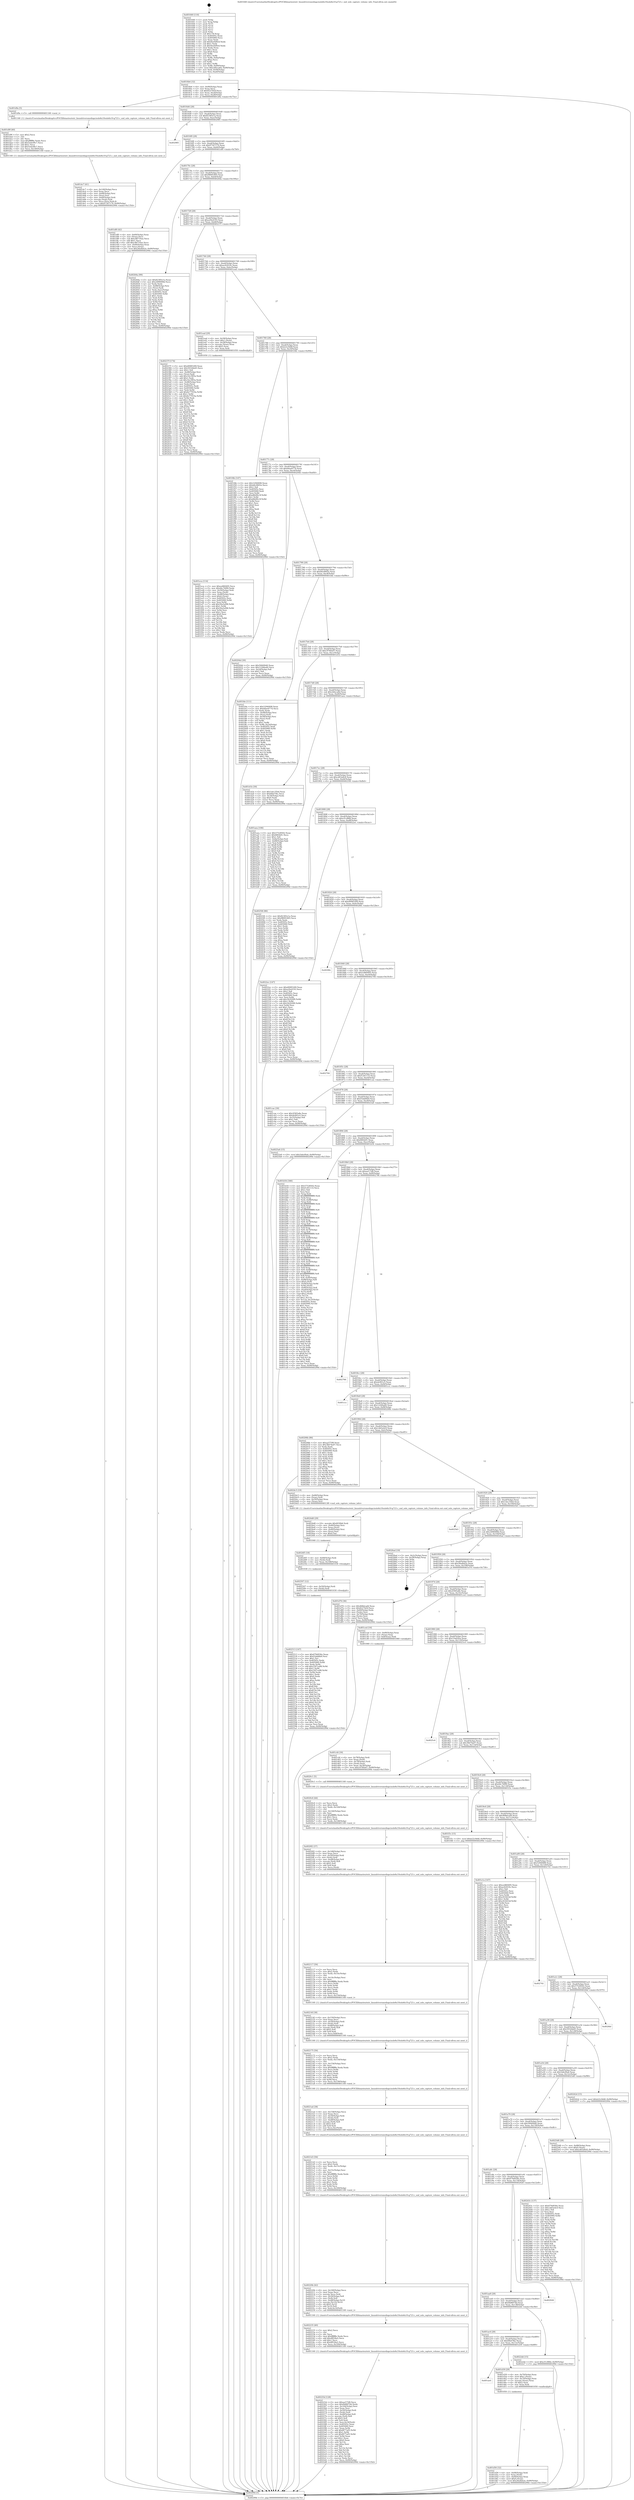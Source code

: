 digraph "0x401640" {
  label = "0x401640 (/mnt/c/Users/mathe/Desktop/tcc/POCII/binaries/extr_linuxdriversmediapcisolo6x10solo6x10-g723.c_snd_solo_capture_volume_info_Final-ollvm.out::main(0))"
  labelloc = "t"
  node[shape=record]

  Entry [label="",width=0.3,height=0.3,shape=circle,fillcolor=black,style=filled]
  "0x4016b4" [label="{
     0x4016b4 [32]\l
     | [instrs]\l
     &nbsp;&nbsp;0x4016b4 \<+6\>: mov -0x90(%rbp),%eax\l
     &nbsp;&nbsp;0x4016ba \<+2\>: mov %eax,%ecx\l
     &nbsp;&nbsp;0x4016bc \<+6\>: sub $0x8227bf2f,%ecx\l
     &nbsp;&nbsp;0x4016c2 \<+6\>: mov %eax,-0xa4(%rbp)\l
     &nbsp;&nbsp;0x4016c8 \<+6\>: mov %ecx,-0xa8(%rbp)\l
     &nbsp;&nbsp;0x4016ce \<+6\>: je 0000000000401d9a \<main+0x75a\>\l
  }"]
  "0x401d9a" [label="{
     0x401d9a [5]\l
     | [instrs]\l
     &nbsp;&nbsp;0x401d9a \<+5\>: call 0000000000401160 \<next_i\>\l
     | [calls]\l
     &nbsp;&nbsp;0x401160 \{1\} (/mnt/c/Users/mathe/Desktop/tcc/POCII/binaries/extr_linuxdriversmediapcisolo6x10solo6x10-g723.c_snd_solo_capture_volume_info_Final-ollvm.out::next_i)\l
  }"]
  "0x4016d4" [label="{
     0x4016d4 [28]\l
     | [instrs]\l
     &nbsp;&nbsp;0x4016d4 \<+5\>: jmp 00000000004016d9 \<main+0x99\>\l
     &nbsp;&nbsp;0x4016d9 \<+6\>: mov -0xa4(%rbp),%eax\l
     &nbsp;&nbsp;0x4016df \<+5\>: sub $0x82385e1a,%eax\l
     &nbsp;&nbsp;0x4016e4 \<+6\>: mov %eax,-0xac(%rbp)\l
     &nbsp;&nbsp;0x4016ea \<+6\>: je 0000000000402985 \<main+0x1345\>\l
  }"]
  Exit [label="",width=0.3,height=0.3,shape=circle,fillcolor=black,style=filled,peripheries=2]
  "0x402985" [label="{
     0x402985\l
  }", style=dashed]
  "0x4016f0" [label="{
     0x4016f0 [28]\l
     | [instrs]\l
     &nbsp;&nbsp;0x4016f0 \<+5\>: jmp 00000000004016f5 \<main+0xb5\>\l
     &nbsp;&nbsp;0x4016f5 \<+6\>: mov -0xa4(%rbp),%eax\l
     &nbsp;&nbsp;0x4016fb \<+5\>: sub $0x97307179,%eax\l
     &nbsp;&nbsp;0x401700 \<+6\>: mov %eax,-0xb0(%rbp)\l
     &nbsp;&nbsp;0x401706 \<+6\>: je 0000000000401df0 \<main+0x7b0\>\l
  }"]
  "0x402513" [label="{
     0x402513 [147]\l
     | [instrs]\l
     &nbsp;&nbsp;0x402513 \<+5\>: mov $0x679d936e,%eax\l
     &nbsp;&nbsp;0x402518 \<+5\>: mov $0xf1bb66b9,%esi\l
     &nbsp;&nbsp;0x40251d \<+2\>: mov $0x1,%cl\l
     &nbsp;&nbsp;0x40251f \<+7\>: mov 0x40505c,%edx\l
     &nbsp;&nbsp;0x402526 \<+8\>: mov 0x405060,%r8d\l
     &nbsp;&nbsp;0x40252e \<+3\>: mov %edx,%r9d\l
     &nbsp;&nbsp;0x402531 \<+7\>: add $0x2307ca98,%r9d\l
     &nbsp;&nbsp;0x402538 \<+4\>: sub $0x1,%r9d\l
     &nbsp;&nbsp;0x40253c \<+7\>: sub $0x2307ca98,%r9d\l
     &nbsp;&nbsp;0x402543 \<+4\>: imul %r9d,%edx\l
     &nbsp;&nbsp;0x402547 \<+3\>: and $0x1,%edx\l
     &nbsp;&nbsp;0x40254a \<+3\>: cmp $0x0,%edx\l
     &nbsp;&nbsp;0x40254d \<+4\>: sete %r10b\l
     &nbsp;&nbsp;0x402551 \<+4\>: cmp $0xa,%r8d\l
     &nbsp;&nbsp;0x402555 \<+4\>: setl %r11b\l
     &nbsp;&nbsp;0x402559 \<+3\>: mov %r10b,%bl\l
     &nbsp;&nbsp;0x40255c \<+3\>: xor $0xff,%bl\l
     &nbsp;&nbsp;0x40255f \<+3\>: mov %r11b,%r14b\l
     &nbsp;&nbsp;0x402562 \<+4\>: xor $0xff,%r14b\l
     &nbsp;&nbsp;0x402566 \<+3\>: xor $0x0,%cl\l
     &nbsp;&nbsp;0x402569 \<+3\>: mov %bl,%r15b\l
     &nbsp;&nbsp;0x40256c \<+4\>: and $0x0,%r15b\l
     &nbsp;&nbsp;0x402570 \<+3\>: and %cl,%r10b\l
     &nbsp;&nbsp;0x402573 \<+3\>: mov %r14b,%r12b\l
     &nbsp;&nbsp;0x402576 \<+4\>: and $0x0,%r12b\l
     &nbsp;&nbsp;0x40257a \<+3\>: and %cl,%r11b\l
     &nbsp;&nbsp;0x40257d \<+3\>: or %r10b,%r15b\l
     &nbsp;&nbsp;0x402580 \<+3\>: or %r11b,%r12b\l
     &nbsp;&nbsp;0x402583 \<+3\>: xor %r12b,%r15b\l
     &nbsp;&nbsp;0x402586 \<+3\>: or %r14b,%bl\l
     &nbsp;&nbsp;0x402589 \<+3\>: xor $0xff,%bl\l
     &nbsp;&nbsp;0x40258c \<+3\>: or $0x0,%cl\l
     &nbsp;&nbsp;0x40258f \<+2\>: and %cl,%bl\l
     &nbsp;&nbsp;0x402591 \<+3\>: or %bl,%r15b\l
     &nbsp;&nbsp;0x402594 \<+4\>: test $0x1,%r15b\l
     &nbsp;&nbsp;0x402598 \<+3\>: cmovne %esi,%eax\l
     &nbsp;&nbsp;0x40259b \<+6\>: mov %eax,-0x90(%rbp)\l
     &nbsp;&nbsp;0x4025a1 \<+5\>: jmp 000000000040299d \<main+0x135d\>\l
  }"]
  "0x401df0" [label="{
     0x401df0 [42]\l
     | [instrs]\l
     &nbsp;&nbsp;0x401df0 \<+4\>: mov -0x60(%rbp),%rax\l
     &nbsp;&nbsp;0x401df4 \<+2\>: mov (%rax),%ecx\l
     &nbsp;&nbsp;0x401df6 \<+6\>: sub $0xc86716ae,%ecx\l
     &nbsp;&nbsp;0x401dfc \<+3\>: add $0x1,%ecx\l
     &nbsp;&nbsp;0x401dff \<+6\>: add $0xc86716ae,%ecx\l
     &nbsp;&nbsp;0x401e05 \<+4\>: mov -0x60(%rbp),%rax\l
     &nbsp;&nbsp;0x401e09 \<+2\>: mov %ecx,(%rax)\l
     &nbsp;&nbsp;0x401e0b \<+10\>: movl $0x28a4bb2e,-0x90(%rbp)\l
     &nbsp;&nbsp;0x401e15 \<+5\>: jmp 000000000040299d \<main+0x135d\>\l
  }"]
  "0x40170c" [label="{
     0x40170c [28]\l
     | [instrs]\l
     &nbsp;&nbsp;0x40170c \<+5\>: jmp 0000000000401711 \<main+0xd1\>\l
     &nbsp;&nbsp;0x401711 \<+6\>: mov -0xa4(%rbp),%eax\l
     &nbsp;&nbsp;0x401717 \<+5\>: sub $0x98091805,%eax\l
     &nbsp;&nbsp;0x40171c \<+6\>: mov %eax,-0xb4(%rbp)\l
     &nbsp;&nbsp;0x401722 \<+6\>: je 000000000040264a \<main+0x100a\>\l
  }"]
  "0x402507" [label="{
     0x402507 [12]\l
     | [instrs]\l
     &nbsp;&nbsp;0x402507 \<+4\>: mov -0x50(%rbp),%rdi\l
     &nbsp;&nbsp;0x40250b \<+3\>: mov (%rdi),%rdi\l
     &nbsp;&nbsp;0x40250e \<+5\>: call 0000000000401030 \<free@plt\>\l
     | [calls]\l
     &nbsp;&nbsp;0x401030 \{1\} (unknown)\l
  }"]
  "0x40264a" [label="{
     0x40264a [99]\l
     | [instrs]\l
     &nbsp;&nbsp;0x40264a \<+5\>: mov $0x82385e1a,%eax\l
     &nbsp;&nbsp;0x40264f \<+5\>: mov $0x2496008d,%ecx\l
     &nbsp;&nbsp;0x402654 \<+2\>: xor %edx,%edx\l
     &nbsp;&nbsp;0x402656 \<+7\>: mov -0x88(%rbp),%rsi\l
     &nbsp;&nbsp;0x40265d \<+2\>: mov (%rsi),%edi\l
     &nbsp;&nbsp;0x40265f \<+3\>: mov %edi,-0x2c(%rbp)\l
     &nbsp;&nbsp;0x402662 \<+7\>: mov 0x40505c,%edi\l
     &nbsp;&nbsp;0x402669 \<+8\>: mov 0x405060,%r8d\l
     &nbsp;&nbsp;0x402671 \<+3\>: sub $0x1,%edx\l
     &nbsp;&nbsp;0x402674 \<+3\>: mov %edi,%r9d\l
     &nbsp;&nbsp;0x402677 \<+3\>: add %edx,%r9d\l
     &nbsp;&nbsp;0x40267a \<+4\>: imul %r9d,%edi\l
     &nbsp;&nbsp;0x40267e \<+3\>: and $0x1,%edi\l
     &nbsp;&nbsp;0x402681 \<+3\>: cmp $0x0,%edi\l
     &nbsp;&nbsp;0x402684 \<+4\>: sete %r10b\l
     &nbsp;&nbsp;0x402688 \<+4\>: cmp $0xa,%r8d\l
     &nbsp;&nbsp;0x40268c \<+4\>: setl %r11b\l
     &nbsp;&nbsp;0x402690 \<+3\>: mov %r10b,%bl\l
     &nbsp;&nbsp;0x402693 \<+3\>: and %r11b,%bl\l
     &nbsp;&nbsp;0x402696 \<+3\>: xor %r11b,%r10b\l
     &nbsp;&nbsp;0x402699 \<+3\>: or %r10b,%bl\l
     &nbsp;&nbsp;0x40269c \<+3\>: test $0x1,%bl\l
     &nbsp;&nbsp;0x40269f \<+3\>: cmovne %ecx,%eax\l
     &nbsp;&nbsp;0x4026a2 \<+6\>: mov %eax,-0x90(%rbp)\l
     &nbsp;&nbsp;0x4026a8 \<+5\>: jmp 000000000040299d \<main+0x135d\>\l
  }"]
  "0x401728" [label="{
     0x401728 [28]\l
     | [instrs]\l
     &nbsp;&nbsp;0x401728 \<+5\>: jmp 000000000040172d \<main+0xed\>\l
     &nbsp;&nbsp;0x40172d \<+6\>: mov -0xa4(%rbp),%eax\l
     &nbsp;&nbsp;0x401733 \<+5\>: sub $0xa29e4193,%eax\l
     &nbsp;&nbsp;0x401738 \<+6\>: mov %eax,-0xb8(%rbp)\l
     &nbsp;&nbsp;0x40173e \<+6\>: je 000000000040237f \<main+0xd3f\>\l
  }"]
  "0x4024f5" [label="{
     0x4024f5 [18]\l
     | [instrs]\l
     &nbsp;&nbsp;0x4024f5 \<+4\>: mov -0x68(%rbp),%rdi\l
     &nbsp;&nbsp;0x4024f9 \<+3\>: mov (%rdi),%rdi\l
     &nbsp;&nbsp;0x4024fc \<+6\>: mov %eax,-0x168(%rbp)\l
     &nbsp;&nbsp;0x402502 \<+5\>: call 0000000000401030 \<free@plt\>\l
     | [calls]\l
     &nbsp;&nbsp;0x401030 \{1\} (unknown)\l
  }"]
  "0x40237f" [label="{
     0x40237f [174]\l
     | [instrs]\l
     &nbsp;&nbsp;0x40237f \<+5\>: mov $0xd0085269,%eax\l
     &nbsp;&nbsp;0x402384 \<+5\>: mov $0x5932bb45,%ecx\l
     &nbsp;&nbsp;0x402389 \<+2\>: mov $0x1,%dl\l
     &nbsp;&nbsp;0x40238b \<+4\>: mov -0x48(%rbp),%rsi\l
     &nbsp;&nbsp;0x40238f \<+2\>: mov (%rsi),%edi\l
     &nbsp;&nbsp;0x402391 \<+6\>: add $0x32e39f3a,%edi\l
     &nbsp;&nbsp;0x402397 \<+3\>: add $0x1,%edi\l
     &nbsp;&nbsp;0x40239a \<+6\>: sub $0x32e39f3a,%edi\l
     &nbsp;&nbsp;0x4023a0 \<+4\>: mov -0x48(%rbp),%rsi\l
     &nbsp;&nbsp;0x4023a4 \<+2\>: mov %edi,(%rsi)\l
     &nbsp;&nbsp;0x4023a6 \<+7\>: mov 0x40505c,%edi\l
     &nbsp;&nbsp;0x4023ad \<+8\>: mov 0x405060,%r8d\l
     &nbsp;&nbsp;0x4023b5 \<+3\>: mov %edi,%r9d\l
     &nbsp;&nbsp;0x4023b8 \<+7\>: add $0x6e77910a,%r9d\l
     &nbsp;&nbsp;0x4023bf \<+4\>: sub $0x1,%r9d\l
     &nbsp;&nbsp;0x4023c3 \<+7\>: sub $0x6e77910a,%r9d\l
     &nbsp;&nbsp;0x4023ca \<+4\>: imul %r9d,%edi\l
     &nbsp;&nbsp;0x4023ce \<+3\>: and $0x1,%edi\l
     &nbsp;&nbsp;0x4023d1 \<+3\>: cmp $0x0,%edi\l
     &nbsp;&nbsp;0x4023d4 \<+4\>: sete %r10b\l
     &nbsp;&nbsp;0x4023d8 \<+4\>: cmp $0xa,%r8d\l
     &nbsp;&nbsp;0x4023dc \<+4\>: setl %r11b\l
     &nbsp;&nbsp;0x4023e0 \<+3\>: mov %r10b,%bl\l
     &nbsp;&nbsp;0x4023e3 \<+3\>: xor $0xff,%bl\l
     &nbsp;&nbsp;0x4023e6 \<+3\>: mov %r11b,%r14b\l
     &nbsp;&nbsp;0x4023e9 \<+4\>: xor $0xff,%r14b\l
     &nbsp;&nbsp;0x4023ed \<+3\>: xor $0x0,%dl\l
     &nbsp;&nbsp;0x4023f0 \<+3\>: mov %bl,%r15b\l
     &nbsp;&nbsp;0x4023f3 \<+4\>: and $0x0,%r15b\l
     &nbsp;&nbsp;0x4023f7 \<+3\>: and %dl,%r10b\l
     &nbsp;&nbsp;0x4023fa \<+3\>: mov %r14b,%r12b\l
     &nbsp;&nbsp;0x4023fd \<+4\>: and $0x0,%r12b\l
     &nbsp;&nbsp;0x402401 \<+3\>: and %dl,%r11b\l
     &nbsp;&nbsp;0x402404 \<+3\>: or %r10b,%r15b\l
     &nbsp;&nbsp;0x402407 \<+3\>: or %r11b,%r12b\l
     &nbsp;&nbsp;0x40240a \<+3\>: xor %r12b,%r15b\l
     &nbsp;&nbsp;0x40240d \<+3\>: or %r14b,%bl\l
     &nbsp;&nbsp;0x402410 \<+3\>: xor $0xff,%bl\l
     &nbsp;&nbsp;0x402413 \<+3\>: or $0x0,%dl\l
     &nbsp;&nbsp;0x402416 \<+2\>: and %dl,%bl\l
     &nbsp;&nbsp;0x402418 \<+3\>: or %bl,%r15b\l
     &nbsp;&nbsp;0x40241b \<+4\>: test $0x1,%r15b\l
     &nbsp;&nbsp;0x40241f \<+3\>: cmovne %ecx,%eax\l
     &nbsp;&nbsp;0x402422 \<+6\>: mov %eax,-0x90(%rbp)\l
     &nbsp;&nbsp;0x402428 \<+5\>: jmp 000000000040299d \<main+0x135d\>\l
  }"]
  "0x401744" [label="{
     0x401744 [28]\l
     | [instrs]\l
     &nbsp;&nbsp;0x401744 \<+5\>: jmp 0000000000401749 \<main+0x109\>\l
     &nbsp;&nbsp;0x401749 \<+6\>: mov -0xa4(%rbp),%eax\l
     &nbsp;&nbsp;0x40174f \<+5\>: sub $0xac62010c,%eax\l
     &nbsp;&nbsp;0x401754 \<+6\>: mov %eax,-0xbc(%rbp)\l
     &nbsp;&nbsp;0x40175a \<+6\>: je 0000000000401ead \<main+0x86d\>\l
  }"]
  "0x4024d8" [label="{
     0x4024d8 [29]\l
     | [instrs]\l
     &nbsp;&nbsp;0x4024d8 \<+10\>: movabs $0x4030b6,%rdi\l
     &nbsp;&nbsp;0x4024e2 \<+4\>: mov -0x40(%rbp),%rsi\l
     &nbsp;&nbsp;0x4024e6 \<+2\>: mov %eax,(%rsi)\l
     &nbsp;&nbsp;0x4024e8 \<+4\>: mov -0x40(%rbp),%rsi\l
     &nbsp;&nbsp;0x4024ec \<+2\>: mov (%rsi),%esi\l
     &nbsp;&nbsp;0x4024ee \<+2\>: mov $0x0,%al\l
     &nbsp;&nbsp;0x4024f0 \<+5\>: call 0000000000401040 \<printf@plt\>\l
     | [calls]\l
     &nbsp;&nbsp;0x401040 \{1\} (unknown)\l
  }"]
  "0x401ead" [label="{
     0x401ead [29]\l
     | [instrs]\l
     &nbsp;&nbsp;0x401ead \<+4\>: mov -0x58(%rbp),%rax\l
     &nbsp;&nbsp;0x401eb1 \<+6\>: movl $0x1,(%rax)\l
     &nbsp;&nbsp;0x401eb7 \<+4\>: mov -0x58(%rbp),%rax\l
     &nbsp;&nbsp;0x401ebb \<+3\>: movslq (%rax),%rax\l
     &nbsp;&nbsp;0x401ebe \<+4\>: shl $0x5,%rax\l
     &nbsp;&nbsp;0x401ec2 \<+3\>: mov %rax,%rdi\l
     &nbsp;&nbsp;0x401ec5 \<+5\>: call 0000000000401050 \<malloc@plt\>\l
     | [calls]\l
     &nbsp;&nbsp;0x401050 \{1\} (unknown)\l
  }"]
  "0x401760" [label="{
     0x401760 [28]\l
     | [instrs]\l
     &nbsp;&nbsp;0x401760 \<+5\>: jmp 0000000000401765 \<main+0x125\>\l
     &nbsp;&nbsp;0x401765 \<+6\>: mov -0xa4(%rbp),%eax\l
     &nbsp;&nbsp;0x40176b \<+5\>: sub $0xb22c9d4f,%eax\l
     &nbsp;&nbsp;0x401770 \<+6\>: mov %eax,-0xc0(%rbp)\l
     &nbsp;&nbsp;0x401776 \<+6\>: je 0000000000401f4b \<main+0x90b\>\l
  }"]
  "0x40225d" [label="{
     0x40225d [128]\l
     | [instrs]\l
     &nbsp;&nbsp;0x40225d \<+5\>: mov $0xaa575f8,%ecx\l
     &nbsp;&nbsp;0x402262 \<+5\>: mov $0x6b86f74d,%edx\l
     &nbsp;&nbsp;0x402267 \<+6\>: mov -0x164(%rbp),%esi\l
     &nbsp;&nbsp;0x40226d \<+3\>: imul %eax,%esi\l
     &nbsp;&nbsp;0x402270 \<+4\>: mov -0x50(%rbp),%rdi\l
     &nbsp;&nbsp;0x402274 \<+3\>: mov (%rdi),%rdi\l
     &nbsp;&nbsp;0x402277 \<+4\>: mov -0x48(%rbp),%r8\l
     &nbsp;&nbsp;0x40227b \<+3\>: movslq (%r8),%r8\l
     &nbsp;&nbsp;0x40227e \<+4\>: shl $0x5,%r8\l
     &nbsp;&nbsp;0x402282 \<+3\>: add %r8,%rdi\l
     &nbsp;&nbsp;0x402285 \<+3\>: mov %esi,0x18(%rdi)\l
     &nbsp;&nbsp;0x402288 \<+7\>: mov 0x40505c,%eax\l
     &nbsp;&nbsp;0x40228f \<+7\>: mov 0x405060,%esi\l
     &nbsp;&nbsp;0x402296 \<+3\>: mov %eax,%r9d\l
     &nbsp;&nbsp;0x402299 \<+7\>: add $0xf677a05,%r9d\l
     &nbsp;&nbsp;0x4022a0 \<+4\>: sub $0x1,%r9d\l
     &nbsp;&nbsp;0x4022a4 \<+7\>: sub $0xf677a05,%r9d\l
     &nbsp;&nbsp;0x4022ab \<+4\>: imul %r9d,%eax\l
     &nbsp;&nbsp;0x4022af \<+3\>: and $0x1,%eax\l
     &nbsp;&nbsp;0x4022b2 \<+3\>: cmp $0x0,%eax\l
     &nbsp;&nbsp;0x4022b5 \<+4\>: sete %r11b\l
     &nbsp;&nbsp;0x4022b9 \<+3\>: cmp $0xa,%esi\l
     &nbsp;&nbsp;0x4022bc \<+3\>: setl %bl\l
     &nbsp;&nbsp;0x4022bf \<+3\>: mov %r11b,%r14b\l
     &nbsp;&nbsp;0x4022c2 \<+3\>: and %bl,%r14b\l
     &nbsp;&nbsp;0x4022c5 \<+3\>: xor %bl,%r11b\l
     &nbsp;&nbsp;0x4022c8 \<+3\>: or %r11b,%r14b\l
     &nbsp;&nbsp;0x4022cb \<+4\>: test $0x1,%r14b\l
     &nbsp;&nbsp;0x4022cf \<+3\>: cmovne %edx,%ecx\l
     &nbsp;&nbsp;0x4022d2 \<+6\>: mov %ecx,-0x90(%rbp)\l
     &nbsp;&nbsp;0x4022d8 \<+5\>: jmp 000000000040299d \<main+0x135d\>\l
  }"]
  "0x401f4b" [label="{
     0x401f4b [147]\l
     | [instrs]\l
     &nbsp;&nbsp;0x401f4b \<+5\>: mov $0x5294f498,%eax\l
     &nbsp;&nbsp;0x401f50 \<+5\>: mov $0xb6c0605e,%ecx\l
     &nbsp;&nbsp;0x401f55 \<+2\>: mov $0x1,%dl\l
     &nbsp;&nbsp;0x401f57 \<+7\>: mov 0x40505c,%esi\l
     &nbsp;&nbsp;0x401f5e \<+7\>: mov 0x405060,%edi\l
     &nbsp;&nbsp;0x401f65 \<+3\>: mov %esi,%r8d\l
     &nbsp;&nbsp;0x401f68 \<+7\>: add $0xd6b90c3f,%r8d\l
     &nbsp;&nbsp;0x401f6f \<+4\>: sub $0x1,%r8d\l
     &nbsp;&nbsp;0x401f73 \<+7\>: sub $0xd6b90c3f,%r8d\l
     &nbsp;&nbsp;0x401f7a \<+4\>: imul %r8d,%esi\l
     &nbsp;&nbsp;0x401f7e \<+3\>: and $0x1,%esi\l
     &nbsp;&nbsp;0x401f81 \<+3\>: cmp $0x0,%esi\l
     &nbsp;&nbsp;0x401f84 \<+4\>: sete %r9b\l
     &nbsp;&nbsp;0x401f88 \<+3\>: cmp $0xa,%edi\l
     &nbsp;&nbsp;0x401f8b \<+4\>: setl %r10b\l
     &nbsp;&nbsp;0x401f8f \<+3\>: mov %r9b,%r11b\l
     &nbsp;&nbsp;0x401f92 \<+4\>: xor $0xff,%r11b\l
     &nbsp;&nbsp;0x401f96 \<+3\>: mov %r10b,%bl\l
     &nbsp;&nbsp;0x401f99 \<+3\>: xor $0xff,%bl\l
     &nbsp;&nbsp;0x401f9c \<+3\>: xor $0x0,%dl\l
     &nbsp;&nbsp;0x401f9f \<+3\>: mov %r11b,%r14b\l
     &nbsp;&nbsp;0x401fa2 \<+4\>: and $0x0,%r14b\l
     &nbsp;&nbsp;0x401fa6 \<+3\>: and %dl,%r9b\l
     &nbsp;&nbsp;0x401fa9 \<+3\>: mov %bl,%r15b\l
     &nbsp;&nbsp;0x401fac \<+4\>: and $0x0,%r15b\l
     &nbsp;&nbsp;0x401fb0 \<+3\>: and %dl,%r10b\l
     &nbsp;&nbsp;0x401fb3 \<+3\>: or %r9b,%r14b\l
     &nbsp;&nbsp;0x401fb6 \<+3\>: or %r10b,%r15b\l
     &nbsp;&nbsp;0x401fb9 \<+3\>: xor %r15b,%r14b\l
     &nbsp;&nbsp;0x401fbc \<+3\>: or %bl,%r11b\l
     &nbsp;&nbsp;0x401fbf \<+4\>: xor $0xff,%r11b\l
     &nbsp;&nbsp;0x401fc3 \<+3\>: or $0x0,%dl\l
     &nbsp;&nbsp;0x401fc6 \<+3\>: and %dl,%r11b\l
     &nbsp;&nbsp;0x401fc9 \<+3\>: or %r11b,%r14b\l
     &nbsp;&nbsp;0x401fcc \<+4\>: test $0x1,%r14b\l
     &nbsp;&nbsp;0x401fd0 \<+3\>: cmovne %ecx,%eax\l
     &nbsp;&nbsp;0x401fd3 \<+6\>: mov %eax,-0x90(%rbp)\l
     &nbsp;&nbsp;0x401fd9 \<+5\>: jmp 000000000040299d \<main+0x135d\>\l
  }"]
  "0x40177c" [label="{
     0x40177c [28]\l
     | [instrs]\l
     &nbsp;&nbsp;0x40177c \<+5\>: jmp 0000000000401781 \<main+0x141\>\l
     &nbsp;&nbsp;0x401781 \<+6\>: mov -0xa4(%rbp),%eax\l
     &nbsp;&nbsp;0x401787 \<+5\>: sub $0xb6ae6774,%eax\l
     &nbsp;&nbsp;0x40178c \<+6\>: mov %eax,-0xc4(%rbp)\l
     &nbsp;&nbsp;0x401792 \<+6\>: je 000000000040204d \<main+0xa0d\>\l
  }"]
  "0x402235" [label="{
     0x402235 [40]\l
     | [instrs]\l
     &nbsp;&nbsp;0x402235 \<+5\>: mov $0x2,%ecx\l
     &nbsp;&nbsp;0x40223a \<+1\>: cltd\l
     &nbsp;&nbsp;0x40223b \<+2\>: idiv %ecx\l
     &nbsp;&nbsp;0x40223d \<+6\>: imul $0xfffffffe,%edx,%ecx\l
     &nbsp;&nbsp;0x402243 \<+6\>: add $0x4ff1f4a5,%ecx\l
     &nbsp;&nbsp;0x402249 \<+3\>: add $0x1,%ecx\l
     &nbsp;&nbsp;0x40224c \<+6\>: sub $0x4ff1f4a5,%ecx\l
     &nbsp;&nbsp;0x402252 \<+6\>: mov %ecx,-0x164(%rbp)\l
     &nbsp;&nbsp;0x402258 \<+5\>: call 0000000000401160 \<next_i\>\l
     | [calls]\l
     &nbsp;&nbsp;0x401160 \{1\} (/mnt/c/Users/mathe/Desktop/tcc/POCII/binaries/extr_linuxdriversmediapcisolo6x10solo6x10-g723.c_snd_solo_capture_volume_info_Final-ollvm.out::next_i)\l
  }"]
  "0x40204d" [label="{
     0x40204d [30]\l
     | [instrs]\l
     &nbsp;&nbsp;0x40204d \<+5\>: mov $0x5f4400d0,%eax\l
     &nbsp;&nbsp;0x402052 \<+5\>: mov $0x12266a40,%ecx\l
     &nbsp;&nbsp;0x402057 \<+3\>: mov -0x2d(%rbp),%dl\l
     &nbsp;&nbsp;0x40205a \<+3\>: test $0x1,%dl\l
     &nbsp;&nbsp;0x40205d \<+3\>: cmovne %ecx,%eax\l
     &nbsp;&nbsp;0x402060 \<+6\>: mov %eax,-0x90(%rbp)\l
     &nbsp;&nbsp;0x402066 \<+5\>: jmp 000000000040299d \<main+0x135d\>\l
  }"]
  "0x401798" [label="{
     0x401798 [28]\l
     | [instrs]\l
     &nbsp;&nbsp;0x401798 \<+5\>: jmp 000000000040179d \<main+0x15d\>\l
     &nbsp;&nbsp;0x40179d \<+6\>: mov -0xa4(%rbp),%eax\l
     &nbsp;&nbsp;0x4017a3 \<+5\>: sub $0xb6c0605e,%eax\l
     &nbsp;&nbsp;0x4017a8 \<+6\>: mov %eax,-0xc8(%rbp)\l
     &nbsp;&nbsp;0x4017ae \<+6\>: je 0000000000401fde \<main+0x99e\>\l
  }"]
  "0x40220b" [label="{
     0x40220b [42]\l
     | [instrs]\l
     &nbsp;&nbsp;0x40220b \<+6\>: mov -0x160(%rbp),%ecx\l
     &nbsp;&nbsp;0x402211 \<+3\>: imul %eax,%ecx\l
     &nbsp;&nbsp;0x402214 \<+3\>: movslq %ecx,%rdi\l
     &nbsp;&nbsp;0x402217 \<+4\>: mov -0x50(%rbp),%r8\l
     &nbsp;&nbsp;0x40221b \<+3\>: mov (%r8),%r8\l
     &nbsp;&nbsp;0x40221e \<+4\>: mov -0x48(%rbp),%r10\l
     &nbsp;&nbsp;0x402222 \<+3\>: movslq (%r10),%r10\l
     &nbsp;&nbsp;0x402225 \<+4\>: shl $0x5,%r10\l
     &nbsp;&nbsp;0x402229 \<+3\>: add %r10,%r8\l
     &nbsp;&nbsp;0x40222c \<+4\>: mov %rdi,0x10(%r8)\l
     &nbsp;&nbsp;0x402230 \<+5\>: call 0000000000401160 \<next_i\>\l
     | [calls]\l
     &nbsp;&nbsp;0x401160 \{1\} (/mnt/c/Users/mathe/Desktop/tcc/POCII/binaries/extr_linuxdriversmediapcisolo6x10solo6x10-g723.c_snd_solo_capture_volume_info_Final-ollvm.out::next_i)\l
  }"]
  "0x401fde" [label="{
     0x401fde [111]\l
     | [instrs]\l
     &nbsp;&nbsp;0x401fde \<+5\>: mov $0x5294f498,%eax\l
     &nbsp;&nbsp;0x401fe3 \<+5\>: mov $0xb6ae6774,%ecx\l
     &nbsp;&nbsp;0x401fe8 \<+2\>: xor %edx,%edx\l
     &nbsp;&nbsp;0x401fea \<+4\>: mov -0x48(%rbp),%rsi\l
     &nbsp;&nbsp;0x401fee \<+2\>: mov (%rsi),%edi\l
     &nbsp;&nbsp;0x401ff0 \<+4\>: mov -0x58(%rbp),%rsi\l
     &nbsp;&nbsp;0x401ff4 \<+2\>: cmp (%rsi),%edi\l
     &nbsp;&nbsp;0x401ff6 \<+4\>: setl %r8b\l
     &nbsp;&nbsp;0x401ffa \<+4\>: and $0x1,%r8b\l
     &nbsp;&nbsp;0x401ffe \<+4\>: mov %r8b,-0x2d(%rbp)\l
     &nbsp;&nbsp;0x402002 \<+7\>: mov 0x40505c,%edi\l
     &nbsp;&nbsp;0x402009 \<+8\>: mov 0x405060,%r9d\l
     &nbsp;&nbsp;0x402011 \<+3\>: sub $0x1,%edx\l
     &nbsp;&nbsp;0x402014 \<+3\>: mov %edi,%r10d\l
     &nbsp;&nbsp;0x402017 \<+3\>: add %edx,%r10d\l
     &nbsp;&nbsp;0x40201a \<+4\>: imul %r10d,%edi\l
     &nbsp;&nbsp;0x40201e \<+3\>: and $0x1,%edi\l
     &nbsp;&nbsp;0x402021 \<+3\>: cmp $0x0,%edi\l
     &nbsp;&nbsp;0x402024 \<+4\>: sete %r8b\l
     &nbsp;&nbsp;0x402028 \<+4\>: cmp $0xa,%r9d\l
     &nbsp;&nbsp;0x40202c \<+4\>: setl %r11b\l
     &nbsp;&nbsp;0x402030 \<+3\>: mov %r8b,%bl\l
     &nbsp;&nbsp;0x402033 \<+3\>: and %r11b,%bl\l
     &nbsp;&nbsp;0x402036 \<+3\>: xor %r11b,%r8b\l
     &nbsp;&nbsp;0x402039 \<+3\>: or %r8b,%bl\l
     &nbsp;&nbsp;0x40203c \<+3\>: test $0x1,%bl\l
     &nbsp;&nbsp;0x40203f \<+3\>: cmovne %ecx,%eax\l
     &nbsp;&nbsp;0x402042 \<+6\>: mov %eax,-0x90(%rbp)\l
     &nbsp;&nbsp;0x402048 \<+5\>: jmp 000000000040299d \<main+0x135d\>\l
  }"]
  "0x4017b4" [label="{
     0x4017b4 [28]\l
     | [instrs]\l
     &nbsp;&nbsp;0x4017b4 \<+5\>: jmp 00000000004017b9 \<main+0x179\>\l
     &nbsp;&nbsp;0x4017b9 \<+6\>: mov -0xa4(%rbp),%eax\l
     &nbsp;&nbsp;0x4017bf \<+5\>: sub $0xc9760a07,%eax\l
     &nbsp;&nbsp;0x4017c4 \<+6\>: mov %eax,-0xcc(%rbp)\l
     &nbsp;&nbsp;0x4017ca \<+6\>: je 0000000000401d1b \<main+0x6db\>\l
  }"]
  "0x4021d3" [label="{
     0x4021d3 [56]\l
     | [instrs]\l
     &nbsp;&nbsp;0x4021d3 \<+2\>: xor %ecx,%ecx\l
     &nbsp;&nbsp;0x4021d5 \<+5\>: mov $0x2,%edx\l
     &nbsp;&nbsp;0x4021da \<+6\>: mov %edx,-0x15c(%rbp)\l
     &nbsp;&nbsp;0x4021e0 \<+1\>: cltd\l
     &nbsp;&nbsp;0x4021e1 \<+6\>: mov -0x15c(%rbp),%esi\l
     &nbsp;&nbsp;0x4021e7 \<+2\>: idiv %esi\l
     &nbsp;&nbsp;0x4021e9 \<+6\>: imul $0xfffffffe,%edx,%edx\l
     &nbsp;&nbsp;0x4021ef \<+3\>: mov %ecx,%r9d\l
     &nbsp;&nbsp;0x4021f2 \<+3\>: sub %edx,%r9d\l
     &nbsp;&nbsp;0x4021f5 \<+2\>: mov %ecx,%edx\l
     &nbsp;&nbsp;0x4021f7 \<+3\>: sub $0x1,%edx\l
     &nbsp;&nbsp;0x4021fa \<+3\>: add %edx,%r9d\l
     &nbsp;&nbsp;0x4021fd \<+3\>: sub %r9d,%ecx\l
     &nbsp;&nbsp;0x402200 \<+6\>: mov %ecx,-0x160(%rbp)\l
     &nbsp;&nbsp;0x402206 \<+5\>: call 0000000000401160 \<next_i\>\l
     | [calls]\l
     &nbsp;&nbsp;0x401160 \{1\} (/mnt/c/Users/mathe/Desktop/tcc/POCII/binaries/extr_linuxdriversmediapcisolo6x10solo6x10-g723.c_snd_solo_capture_volume_info_Final-ollvm.out::next_i)\l
  }"]
  "0x401d1b" [label="{
     0x401d1b [30]\l
     | [instrs]\l
     &nbsp;&nbsp;0x401d1b \<+5\>: mov $0x1dec35b4,%eax\l
     &nbsp;&nbsp;0x401d20 \<+5\>: mov $0x6fbd7fbc,%ecx\l
     &nbsp;&nbsp;0x401d25 \<+3\>: mov -0x34(%rbp),%edx\l
     &nbsp;&nbsp;0x401d28 \<+3\>: cmp $0x0,%edx\l
     &nbsp;&nbsp;0x401d2b \<+3\>: cmove %ecx,%eax\l
     &nbsp;&nbsp;0x401d2e \<+6\>: mov %eax,-0x90(%rbp)\l
     &nbsp;&nbsp;0x401d34 \<+5\>: jmp 000000000040299d \<main+0x135d\>\l
  }"]
  "0x4017d0" [label="{
     0x4017d0 [28]\l
     | [instrs]\l
     &nbsp;&nbsp;0x4017d0 \<+5\>: jmp 00000000004017d5 \<main+0x195\>\l
     &nbsp;&nbsp;0x4017d5 \<+6\>: mov -0xa4(%rbp),%eax\l
     &nbsp;&nbsp;0x4017db \<+5\>: sub $0xcb6eca6d,%eax\l
     &nbsp;&nbsp;0x4017e0 \<+6\>: mov %eax,-0xd0(%rbp)\l
     &nbsp;&nbsp;0x4017e6 \<+6\>: je 0000000000401aea \<main+0x4aa\>\l
  }"]
  "0x4021ad" [label="{
     0x4021ad [38]\l
     | [instrs]\l
     &nbsp;&nbsp;0x4021ad \<+6\>: mov -0x158(%rbp),%ecx\l
     &nbsp;&nbsp;0x4021b3 \<+3\>: imul %eax,%ecx\l
     &nbsp;&nbsp;0x4021b6 \<+4\>: mov -0x50(%rbp),%rdi\l
     &nbsp;&nbsp;0x4021ba \<+3\>: mov (%rdi),%rdi\l
     &nbsp;&nbsp;0x4021bd \<+4\>: mov -0x48(%rbp),%r8\l
     &nbsp;&nbsp;0x4021c1 \<+3\>: movslq (%r8),%r8\l
     &nbsp;&nbsp;0x4021c4 \<+4\>: shl $0x5,%r8\l
     &nbsp;&nbsp;0x4021c8 \<+3\>: add %r8,%rdi\l
     &nbsp;&nbsp;0x4021cb \<+3\>: mov %ecx,0xc(%rdi)\l
     &nbsp;&nbsp;0x4021ce \<+5\>: call 0000000000401160 \<next_i\>\l
     | [calls]\l
     &nbsp;&nbsp;0x401160 \{1\} (/mnt/c/Users/mathe/Desktop/tcc/POCII/binaries/extr_linuxdriversmediapcisolo6x10solo6x10-g723.c_snd_solo_capture_volume_info_Final-ollvm.out::next_i)\l
  }"]
  "0x401aea" [label="{
     0x401aea [106]\l
     | [instrs]\l
     &nbsp;&nbsp;0x401aea \<+5\>: mov $0x57528502,%eax\l
     &nbsp;&nbsp;0x401aef \<+5\>: mov $0x68f2b91,%ecx\l
     &nbsp;&nbsp;0x401af4 \<+2\>: mov $0x1,%dl\l
     &nbsp;&nbsp;0x401af6 \<+7\>: mov -0x8a(%rbp),%sil\l
     &nbsp;&nbsp;0x401afd \<+7\>: mov -0x89(%rbp),%dil\l
     &nbsp;&nbsp;0x401b04 \<+3\>: mov %sil,%r8b\l
     &nbsp;&nbsp;0x401b07 \<+4\>: xor $0xff,%r8b\l
     &nbsp;&nbsp;0x401b0b \<+3\>: mov %dil,%r9b\l
     &nbsp;&nbsp;0x401b0e \<+4\>: xor $0xff,%r9b\l
     &nbsp;&nbsp;0x401b12 \<+3\>: xor $0x0,%dl\l
     &nbsp;&nbsp;0x401b15 \<+3\>: mov %r8b,%r10b\l
     &nbsp;&nbsp;0x401b18 \<+4\>: and $0x0,%r10b\l
     &nbsp;&nbsp;0x401b1c \<+3\>: and %dl,%sil\l
     &nbsp;&nbsp;0x401b1f \<+3\>: mov %r9b,%r11b\l
     &nbsp;&nbsp;0x401b22 \<+4\>: and $0x0,%r11b\l
     &nbsp;&nbsp;0x401b26 \<+3\>: and %dl,%dil\l
     &nbsp;&nbsp;0x401b29 \<+3\>: or %sil,%r10b\l
     &nbsp;&nbsp;0x401b2c \<+3\>: or %dil,%r11b\l
     &nbsp;&nbsp;0x401b2f \<+3\>: xor %r11b,%r10b\l
     &nbsp;&nbsp;0x401b32 \<+3\>: or %r9b,%r8b\l
     &nbsp;&nbsp;0x401b35 \<+4\>: xor $0xff,%r8b\l
     &nbsp;&nbsp;0x401b39 \<+3\>: or $0x0,%dl\l
     &nbsp;&nbsp;0x401b3c \<+3\>: and %dl,%r8b\l
     &nbsp;&nbsp;0x401b3f \<+3\>: or %r8b,%r10b\l
     &nbsp;&nbsp;0x401b42 \<+4\>: test $0x1,%r10b\l
     &nbsp;&nbsp;0x401b46 \<+3\>: cmovne %ecx,%eax\l
     &nbsp;&nbsp;0x401b49 \<+6\>: mov %eax,-0x90(%rbp)\l
     &nbsp;&nbsp;0x401b4f \<+5\>: jmp 000000000040299d \<main+0x135d\>\l
  }"]
  "0x4017ec" [label="{
     0x4017ec [28]\l
     | [instrs]\l
     &nbsp;&nbsp;0x4017ec \<+5\>: jmp 00000000004017f1 \<main+0x1b1\>\l
     &nbsp;&nbsp;0x4017f1 \<+6\>: mov -0xa4(%rbp),%eax\l
     &nbsp;&nbsp;0x4017f7 \<+5\>: sub $0xcd03a8c8,%eax\l
     &nbsp;&nbsp;0x4017fc \<+6\>: mov %eax,-0xd4(%rbp)\l
     &nbsp;&nbsp;0x401802 \<+6\>: je 00000000004025f4 \<main+0xfb4\>\l
  }"]
  "0x40299d" [label="{
     0x40299d [5]\l
     | [instrs]\l
     &nbsp;&nbsp;0x40299d \<+5\>: jmp 00000000004016b4 \<main+0x74\>\l
  }"]
  "0x401640" [label="{
     0x401640 [116]\l
     | [instrs]\l
     &nbsp;&nbsp;0x401640 \<+1\>: push %rbp\l
     &nbsp;&nbsp;0x401641 \<+3\>: mov %rsp,%rbp\l
     &nbsp;&nbsp;0x401644 \<+2\>: push %r15\l
     &nbsp;&nbsp;0x401646 \<+2\>: push %r14\l
     &nbsp;&nbsp;0x401648 \<+2\>: push %r13\l
     &nbsp;&nbsp;0x40164a \<+2\>: push %r12\l
     &nbsp;&nbsp;0x40164c \<+1\>: push %rbx\l
     &nbsp;&nbsp;0x40164d \<+7\>: sub $0x178,%rsp\l
     &nbsp;&nbsp;0x401654 \<+7\>: mov 0x40505c,%eax\l
     &nbsp;&nbsp;0x40165b \<+7\>: mov 0x405060,%ecx\l
     &nbsp;&nbsp;0x401662 \<+2\>: mov %eax,%edx\l
     &nbsp;&nbsp;0x401664 \<+6\>: add $0x9ee0d9e4,%edx\l
     &nbsp;&nbsp;0x40166a \<+3\>: sub $0x1,%edx\l
     &nbsp;&nbsp;0x40166d \<+6\>: sub $0x9ee0d9e4,%edx\l
     &nbsp;&nbsp;0x401673 \<+3\>: imul %edx,%eax\l
     &nbsp;&nbsp;0x401676 \<+3\>: and $0x1,%eax\l
     &nbsp;&nbsp;0x401679 \<+3\>: cmp $0x0,%eax\l
     &nbsp;&nbsp;0x40167c \<+4\>: sete %r8b\l
     &nbsp;&nbsp;0x401680 \<+4\>: and $0x1,%r8b\l
     &nbsp;&nbsp;0x401684 \<+7\>: mov %r8b,-0x8a(%rbp)\l
     &nbsp;&nbsp;0x40168b \<+3\>: cmp $0xa,%ecx\l
     &nbsp;&nbsp;0x40168e \<+4\>: setl %r8b\l
     &nbsp;&nbsp;0x401692 \<+4\>: and $0x1,%r8b\l
     &nbsp;&nbsp;0x401696 \<+7\>: mov %r8b,-0x89(%rbp)\l
     &nbsp;&nbsp;0x40169d \<+10\>: movl $0xcb6eca6d,-0x90(%rbp)\l
     &nbsp;&nbsp;0x4016a7 \<+6\>: mov %edi,-0x94(%rbp)\l
     &nbsp;&nbsp;0x4016ad \<+7\>: mov %rsi,-0xa0(%rbp)\l
  }"]
  "0x402175" [label="{
     0x402175 [56]\l
     | [instrs]\l
     &nbsp;&nbsp;0x402175 \<+2\>: xor %ecx,%ecx\l
     &nbsp;&nbsp;0x402177 \<+5\>: mov $0x2,%edx\l
     &nbsp;&nbsp;0x40217c \<+6\>: mov %edx,-0x154(%rbp)\l
     &nbsp;&nbsp;0x402182 \<+1\>: cltd\l
     &nbsp;&nbsp;0x402183 \<+6\>: mov -0x154(%rbp),%esi\l
     &nbsp;&nbsp;0x402189 \<+2\>: idiv %esi\l
     &nbsp;&nbsp;0x40218b \<+6\>: imul $0xfffffffe,%edx,%edx\l
     &nbsp;&nbsp;0x402191 \<+3\>: mov %ecx,%r9d\l
     &nbsp;&nbsp;0x402194 \<+3\>: sub %edx,%r9d\l
     &nbsp;&nbsp;0x402197 \<+2\>: mov %ecx,%edx\l
     &nbsp;&nbsp;0x402199 \<+3\>: sub $0x1,%edx\l
     &nbsp;&nbsp;0x40219c \<+3\>: add %edx,%r9d\l
     &nbsp;&nbsp;0x40219f \<+3\>: sub %r9d,%ecx\l
     &nbsp;&nbsp;0x4021a2 \<+6\>: mov %ecx,-0x158(%rbp)\l
     &nbsp;&nbsp;0x4021a8 \<+5\>: call 0000000000401160 \<next_i\>\l
     | [calls]\l
     &nbsp;&nbsp;0x401160 \{1\} (/mnt/c/Users/mathe/Desktop/tcc/POCII/binaries/extr_linuxdriversmediapcisolo6x10solo6x10-g723.c_snd_solo_capture_volume_info_Final-ollvm.out::next_i)\l
  }"]
  "0x4025f4" [label="{
     0x4025f4 [86]\l
     | [instrs]\l
     &nbsp;&nbsp;0x4025f4 \<+5\>: mov $0x82385e1a,%eax\l
     &nbsp;&nbsp;0x4025f9 \<+5\>: mov $0x98091805,%ecx\l
     &nbsp;&nbsp;0x4025fe \<+2\>: xor %edx,%edx\l
     &nbsp;&nbsp;0x402600 \<+7\>: mov 0x40505c,%esi\l
     &nbsp;&nbsp;0x402607 \<+7\>: mov 0x405060,%edi\l
     &nbsp;&nbsp;0x40260e \<+3\>: sub $0x1,%edx\l
     &nbsp;&nbsp;0x402611 \<+3\>: mov %esi,%r8d\l
     &nbsp;&nbsp;0x402614 \<+3\>: add %edx,%r8d\l
     &nbsp;&nbsp;0x402617 \<+4\>: imul %r8d,%esi\l
     &nbsp;&nbsp;0x40261b \<+3\>: and $0x1,%esi\l
     &nbsp;&nbsp;0x40261e \<+3\>: cmp $0x0,%esi\l
     &nbsp;&nbsp;0x402621 \<+4\>: sete %r9b\l
     &nbsp;&nbsp;0x402625 \<+3\>: cmp $0xa,%edi\l
     &nbsp;&nbsp;0x402628 \<+4\>: setl %r10b\l
     &nbsp;&nbsp;0x40262c \<+3\>: mov %r9b,%r11b\l
     &nbsp;&nbsp;0x40262f \<+3\>: and %r10b,%r11b\l
     &nbsp;&nbsp;0x402632 \<+3\>: xor %r10b,%r9b\l
     &nbsp;&nbsp;0x402635 \<+3\>: or %r9b,%r11b\l
     &nbsp;&nbsp;0x402638 \<+4\>: test $0x1,%r11b\l
     &nbsp;&nbsp;0x40263c \<+3\>: cmovne %ecx,%eax\l
     &nbsp;&nbsp;0x40263f \<+6\>: mov %eax,-0x90(%rbp)\l
     &nbsp;&nbsp;0x402645 \<+5\>: jmp 000000000040299d \<main+0x135d\>\l
  }"]
  "0x401808" [label="{
     0x401808 [28]\l
     | [instrs]\l
     &nbsp;&nbsp;0x401808 \<+5\>: jmp 000000000040180d \<main+0x1cd\>\l
     &nbsp;&nbsp;0x40180d \<+6\>: mov -0xa4(%rbp),%eax\l
     &nbsp;&nbsp;0x401813 \<+5\>: sub $0xcf1cf88d,%eax\l
     &nbsp;&nbsp;0x401818 \<+6\>: mov %eax,-0xd8(%rbp)\l
     &nbsp;&nbsp;0x40181e \<+6\>: je 00000000004022ec \<main+0xcac\>\l
  }"]
  "0x40214f" [label="{
     0x40214f [38]\l
     | [instrs]\l
     &nbsp;&nbsp;0x40214f \<+6\>: mov -0x150(%rbp),%ecx\l
     &nbsp;&nbsp;0x402155 \<+3\>: imul %eax,%ecx\l
     &nbsp;&nbsp;0x402158 \<+4\>: mov -0x50(%rbp),%rdi\l
     &nbsp;&nbsp;0x40215c \<+3\>: mov (%rdi),%rdi\l
     &nbsp;&nbsp;0x40215f \<+4\>: mov -0x48(%rbp),%r8\l
     &nbsp;&nbsp;0x402163 \<+3\>: movslq (%r8),%r8\l
     &nbsp;&nbsp;0x402166 \<+4\>: shl $0x5,%r8\l
     &nbsp;&nbsp;0x40216a \<+3\>: add %r8,%rdi\l
     &nbsp;&nbsp;0x40216d \<+3\>: mov %ecx,0x8(%rdi)\l
     &nbsp;&nbsp;0x402170 \<+5\>: call 0000000000401160 \<next_i\>\l
     | [calls]\l
     &nbsp;&nbsp;0x401160 \{1\} (/mnt/c/Users/mathe/Desktop/tcc/POCII/binaries/extr_linuxdriversmediapcisolo6x10solo6x10-g723.c_snd_solo_capture_volume_info_Final-ollvm.out::next_i)\l
  }"]
  "0x4022ec" [label="{
     0x4022ec [147]\l
     | [instrs]\l
     &nbsp;&nbsp;0x4022ec \<+5\>: mov $0xd0085269,%eax\l
     &nbsp;&nbsp;0x4022f1 \<+5\>: mov $0xa29e4193,%ecx\l
     &nbsp;&nbsp;0x4022f6 \<+2\>: mov $0x1,%dl\l
     &nbsp;&nbsp;0x4022f8 \<+7\>: mov 0x40505c,%esi\l
     &nbsp;&nbsp;0x4022ff \<+7\>: mov 0x405060,%edi\l
     &nbsp;&nbsp;0x402306 \<+3\>: mov %esi,%r8d\l
     &nbsp;&nbsp;0x402309 \<+7\>: add $0x542f20f9,%r8d\l
     &nbsp;&nbsp;0x402310 \<+4\>: sub $0x1,%r8d\l
     &nbsp;&nbsp;0x402314 \<+7\>: sub $0x542f20f9,%r8d\l
     &nbsp;&nbsp;0x40231b \<+4\>: imul %r8d,%esi\l
     &nbsp;&nbsp;0x40231f \<+3\>: and $0x1,%esi\l
     &nbsp;&nbsp;0x402322 \<+3\>: cmp $0x0,%esi\l
     &nbsp;&nbsp;0x402325 \<+4\>: sete %r9b\l
     &nbsp;&nbsp;0x402329 \<+3\>: cmp $0xa,%edi\l
     &nbsp;&nbsp;0x40232c \<+4\>: setl %r10b\l
     &nbsp;&nbsp;0x402330 \<+3\>: mov %r9b,%r11b\l
     &nbsp;&nbsp;0x402333 \<+4\>: xor $0xff,%r11b\l
     &nbsp;&nbsp;0x402337 \<+3\>: mov %r10b,%bl\l
     &nbsp;&nbsp;0x40233a \<+3\>: xor $0xff,%bl\l
     &nbsp;&nbsp;0x40233d \<+3\>: xor $0x0,%dl\l
     &nbsp;&nbsp;0x402340 \<+3\>: mov %r11b,%r14b\l
     &nbsp;&nbsp;0x402343 \<+4\>: and $0x0,%r14b\l
     &nbsp;&nbsp;0x402347 \<+3\>: and %dl,%r9b\l
     &nbsp;&nbsp;0x40234a \<+3\>: mov %bl,%r15b\l
     &nbsp;&nbsp;0x40234d \<+4\>: and $0x0,%r15b\l
     &nbsp;&nbsp;0x402351 \<+3\>: and %dl,%r10b\l
     &nbsp;&nbsp;0x402354 \<+3\>: or %r9b,%r14b\l
     &nbsp;&nbsp;0x402357 \<+3\>: or %r10b,%r15b\l
     &nbsp;&nbsp;0x40235a \<+3\>: xor %r15b,%r14b\l
     &nbsp;&nbsp;0x40235d \<+3\>: or %bl,%r11b\l
     &nbsp;&nbsp;0x402360 \<+4\>: xor $0xff,%r11b\l
     &nbsp;&nbsp;0x402364 \<+3\>: or $0x0,%dl\l
     &nbsp;&nbsp;0x402367 \<+3\>: and %dl,%r11b\l
     &nbsp;&nbsp;0x40236a \<+3\>: or %r11b,%r14b\l
     &nbsp;&nbsp;0x40236d \<+4\>: test $0x1,%r14b\l
     &nbsp;&nbsp;0x402371 \<+3\>: cmovne %ecx,%eax\l
     &nbsp;&nbsp;0x402374 \<+6\>: mov %eax,-0x90(%rbp)\l
     &nbsp;&nbsp;0x40237a \<+5\>: jmp 000000000040299d \<main+0x135d\>\l
  }"]
  "0x401824" [label="{
     0x401824 [28]\l
     | [instrs]\l
     &nbsp;&nbsp;0x401824 \<+5\>: jmp 0000000000401829 \<main+0x1e9\>\l
     &nbsp;&nbsp;0x401829 \<+6\>: mov -0xa4(%rbp),%eax\l
     &nbsp;&nbsp;0x40182f \<+5\>: sub $0xd0085269,%eax\l
     &nbsp;&nbsp;0x401834 \<+6\>: mov %eax,-0xdc(%rbp)\l
     &nbsp;&nbsp;0x40183a \<+6\>: je 00000000004028fe \<main+0x12be\>\l
  }"]
  "0x402117" [label="{
     0x402117 [56]\l
     | [instrs]\l
     &nbsp;&nbsp;0x402117 \<+2\>: xor %ecx,%ecx\l
     &nbsp;&nbsp;0x402119 \<+5\>: mov $0x2,%edx\l
     &nbsp;&nbsp;0x40211e \<+6\>: mov %edx,-0x14c(%rbp)\l
     &nbsp;&nbsp;0x402124 \<+1\>: cltd\l
     &nbsp;&nbsp;0x402125 \<+6\>: mov -0x14c(%rbp),%esi\l
     &nbsp;&nbsp;0x40212b \<+2\>: idiv %esi\l
     &nbsp;&nbsp;0x40212d \<+6\>: imul $0xfffffffe,%edx,%edx\l
     &nbsp;&nbsp;0x402133 \<+3\>: mov %ecx,%r9d\l
     &nbsp;&nbsp;0x402136 \<+3\>: sub %edx,%r9d\l
     &nbsp;&nbsp;0x402139 \<+2\>: mov %ecx,%edx\l
     &nbsp;&nbsp;0x40213b \<+3\>: sub $0x1,%edx\l
     &nbsp;&nbsp;0x40213e \<+3\>: add %edx,%r9d\l
     &nbsp;&nbsp;0x402141 \<+3\>: sub %r9d,%ecx\l
     &nbsp;&nbsp;0x402144 \<+6\>: mov %ecx,-0x150(%rbp)\l
     &nbsp;&nbsp;0x40214a \<+5\>: call 0000000000401160 \<next_i\>\l
     | [calls]\l
     &nbsp;&nbsp;0x401160 \{1\} (/mnt/c/Users/mathe/Desktop/tcc/POCII/binaries/extr_linuxdriversmediapcisolo6x10solo6x10-g723.c_snd_solo_capture_volume_info_Final-ollvm.out::next_i)\l
  }"]
  "0x4028fe" [label="{
     0x4028fe\l
  }", style=dashed]
  "0x401840" [label="{
     0x401840 [28]\l
     | [instrs]\l
     &nbsp;&nbsp;0x401840 \<+5\>: jmp 0000000000401845 \<main+0x205\>\l
     &nbsp;&nbsp;0x401845 \<+6\>: mov -0xa4(%rbp),%eax\l
     &nbsp;&nbsp;0x40184b \<+5\>: sub $0xee860495,%eax\l
     &nbsp;&nbsp;0x401850 \<+6\>: mov %eax,-0xe0(%rbp)\l
     &nbsp;&nbsp;0x401856 \<+6\>: je 0000000000402704 \<main+0x10c4\>\l
  }"]
  "0x4020f2" [label="{
     0x4020f2 [37]\l
     | [instrs]\l
     &nbsp;&nbsp;0x4020f2 \<+6\>: mov -0x148(%rbp),%ecx\l
     &nbsp;&nbsp;0x4020f8 \<+3\>: imul %eax,%ecx\l
     &nbsp;&nbsp;0x4020fb \<+4\>: mov -0x50(%rbp),%rdi\l
     &nbsp;&nbsp;0x4020ff \<+3\>: mov (%rdi),%rdi\l
     &nbsp;&nbsp;0x402102 \<+4\>: mov -0x48(%rbp),%r8\l
     &nbsp;&nbsp;0x402106 \<+3\>: movslq (%r8),%r8\l
     &nbsp;&nbsp;0x402109 \<+4\>: shl $0x5,%r8\l
     &nbsp;&nbsp;0x40210d \<+3\>: add %r8,%rdi\l
     &nbsp;&nbsp;0x402110 \<+2\>: mov %ecx,(%rdi)\l
     &nbsp;&nbsp;0x402112 \<+5\>: call 0000000000401160 \<next_i\>\l
     | [calls]\l
     &nbsp;&nbsp;0x401160 \{1\} (/mnt/c/Users/mathe/Desktop/tcc/POCII/binaries/extr_linuxdriversmediapcisolo6x10solo6x10-g723.c_snd_solo_capture_volume_info_Final-ollvm.out::next_i)\l
  }"]
  "0x402704" [label="{
     0x402704\l
  }", style=dashed]
  "0x40185c" [label="{
     0x40185c [28]\l
     | [instrs]\l
     &nbsp;&nbsp;0x40185c \<+5\>: jmp 0000000000401861 \<main+0x221\>\l
     &nbsp;&nbsp;0x401861 \<+6\>: mov -0xa4(%rbp),%eax\l
     &nbsp;&nbsp;0x401867 \<+5\>: sub $0xf1261133,%eax\l
     &nbsp;&nbsp;0x40186c \<+6\>: mov %eax,-0xe4(%rbp)\l
     &nbsp;&nbsp;0x401872 \<+6\>: je 0000000000401cae \<main+0x66e\>\l
  }"]
  "0x4020c6" [label="{
     0x4020c6 [44]\l
     | [instrs]\l
     &nbsp;&nbsp;0x4020c6 \<+2\>: xor %ecx,%ecx\l
     &nbsp;&nbsp;0x4020c8 \<+5\>: mov $0x2,%edx\l
     &nbsp;&nbsp;0x4020cd \<+6\>: mov %edx,-0x144(%rbp)\l
     &nbsp;&nbsp;0x4020d3 \<+1\>: cltd\l
     &nbsp;&nbsp;0x4020d4 \<+6\>: mov -0x144(%rbp),%esi\l
     &nbsp;&nbsp;0x4020da \<+2\>: idiv %esi\l
     &nbsp;&nbsp;0x4020dc \<+6\>: imul $0xfffffffe,%edx,%edx\l
     &nbsp;&nbsp;0x4020e2 \<+3\>: sub $0x1,%ecx\l
     &nbsp;&nbsp;0x4020e5 \<+2\>: sub %ecx,%edx\l
     &nbsp;&nbsp;0x4020e7 \<+6\>: mov %edx,-0x148(%rbp)\l
     &nbsp;&nbsp;0x4020ed \<+5\>: call 0000000000401160 \<next_i\>\l
     | [calls]\l
     &nbsp;&nbsp;0x401160 \{1\} (/mnt/c/Users/mathe/Desktop/tcc/POCII/binaries/extr_linuxdriversmediapcisolo6x10solo6x10-g723.c_snd_solo_capture_volume_info_Final-ollvm.out::next_i)\l
  }"]
  "0x401cae" [label="{
     0x401cae [30]\l
     | [instrs]\l
     &nbsp;&nbsp;0x401cae \<+5\>: mov $0x2f365a8e,%eax\l
     &nbsp;&nbsp;0x401cb3 \<+5\>: mov $0xde901e5,%ecx\l
     &nbsp;&nbsp;0x401cb8 \<+3\>: mov -0x35(%rbp),%dl\l
     &nbsp;&nbsp;0x401cbb \<+3\>: test $0x1,%dl\l
     &nbsp;&nbsp;0x401cbe \<+3\>: cmovne %ecx,%eax\l
     &nbsp;&nbsp;0x401cc1 \<+6\>: mov %eax,-0x90(%rbp)\l
     &nbsp;&nbsp;0x401cc7 \<+5\>: jmp 000000000040299d \<main+0x135d\>\l
  }"]
  "0x401878" [label="{
     0x401878 [28]\l
     | [instrs]\l
     &nbsp;&nbsp;0x401878 \<+5\>: jmp 000000000040187d \<main+0x23d\>\l
     &nbsp;&nbsp;0x40187d \<+6\>: mov -0xa4(%rbp),%eax\l
     &nbsp;&nbsp;0x401883 \<+5\>: sub $0xf1bb66b9,%eax\l
     &nbsp;&nbsp;0x401888 \<+6\>: mov %eax,-0xe8(%rbp)\l
     &nbsp;&nbsp;0x40188e \<+6\>: je 00000000004025a6 \<main+0xf66\>\l
  }"]
  "0x401eca" [label="{
     0x401eca [114]\l
     | [instrs]\l
     &nbsp;&nbsp;0x401eca \<+5\>: mov $0xee860495,%ecx\l
     &nbsp;&nbsp;0x401ecf \<+5\>: mov $0x44c76f99,%edx\l
     &nbsp;&nbsp;0x401ed4 \<+4\>: mov -0x50(%rbp),%rdi\l
     &nbsp;&nbsp;0x401ed8 \<+3\>: mov %rax,(%rdi)\l
     &nbsp;&nbsp;0x401edb \<+4\>: mov -0x48(%rbp),%rax\l
     &nbsp;&nbsp;0x401edf \<+6\>: movl $0x0,(%rax)\l
     &nbsp;&nbsp;0x401ee5 \<+7\>: mov 0x40505c,%esi\l
     &nbsp;&nbsp;0x401eec \<+8\>: mov 0x405060,%r8d\l
     &nbsp;&nbsp;0x401ef4 \<+3\>: mov %esi,%r9d\l
     &nbsp;&nbsp;0x401ef7 \<+7\>: add $0x50a5ef98,%r9d\l
     &nbsp;&nbsp;0x401efe \<+4\>: sub $0x1,%r9d\l
     &nbsp;&nbsp;0x401f02 \<+7\>: sub $0x50a5ef98,%r9d\l
     &nbsp;&nbsp;0x401f09 \<+4\>: imul %r9d,%esi\l
     &nbsp;&nbsp;0x401f0d \<+3\>: and $0x1,%esi\l
     &nbsp;&nbsp;0x401f10 \<+3\>: cmp $0x0,%esi\l
     &nbsp;&nbsp;0x401f13 \<+4\>: sete %r10b\l
     &nbsp;&nbsp;0x401f17 \<+4\>: cmp $0xa,%r8d\l
     &nbsp;&nbsp;0x401f1b \<+4\>: setl %r11b\l
     &nbsp;&nbsp;0x401f1f \<+3\>: mov %r10b,%bl\l
     &nbsp;&nbsp;0x401f22 \<+3\>: and %r11b,%bl\l
     &nbsp;&nbsp;0x401f25 \<+3\>: xor %r11b,%r10b\l
     &nbsp;&nbsp;0x401f28 \<+3\>: or %r10b,%bl\l
     &nbsp;&nbsp;0x401f2b \<+3\>: test $0x1,%bl\l
     &nbsp;&nbsp;0x401f2e \<+3\>: cmovne %edx,%ecx\l
     &nbsp;&nbsp;0x401f31 \<+6\>: mov %ecx,-0x90(%rbp)\l
     &nbsp;&nbsp;0x401f37 \<+5\>: jmp 000000000040299d \<main+0x135d\>\l
  }"]
  "0x4025a6" [label="{
     0x4025a6 [15]\l
     | [instrs]\l
     &nbsp;&nbsp;0x4025a6 \<+10\>: movl $0x5ddcf0a4,-0x90(%rbp)\l
     &nbsp;&nbsp;0x4025b0 \<+5\>: jmp 000000000040299d \<main+0x135d\>\l
  }"]
  "0x401894" [label="{
     0x401894 [28]\l
     | [instrs]\l
     &nbsp;&nbsp;0x401894 \<+5\>: jmp 0000000000401899 \<main+0x259\>\l
     &nbsp;&nbsp;0x401899 \<+6\>: mov -0xa4(%rbp),%eax\l
     &nbsp;&nbsp;0x40189f \<+5\>: sub $0x68f2b91,%eax\l
     &nbsp;&nbsp;0x4018a4 \<+6\>: mov %eax,-0xec(%rbp)\l
     &nbsp;&nbsp;0x4018aa \<+6\>: je 0000000000401b54 \<main+0x514\>\l
  }"]
  "0x401dc7" [label="{
     0x401dc7 [41]\l
     | [instrs]\l
     &nbsp;&nbsp;0x401dc7 \<+6\>: mov -0x140(%rbp),%ecx\l
     &nbsp;&nbsp;0x401dcd \<+3\>: imul %eax,%ecx\l
     &nbsp;&nbsp;0x401dd0 \<+4\>: mov -0x68(%rbp),%rsi\l
     &nbsp;&nbsp;0x401dd4 \<+3\>: mov (%rsi),%rsi\l
     &nbsp;&nbsp;0x401dd7 \<+4\>: mov -0x60(%rbp),%rdi\l
     &nbsp;&nbsp;0x401ddb \<+3\>: movslq (%rdi),%rdi\l
     &nbsp;&nbsp;0x401dde \<+3\>: mov %ecx,(%rsi,%rdi,4)\l
     &nbsp;&nbsp;0x401de1 \<+10\>: movl $0x97307179,-0x90(%rbp)\l
     &nbsp;&nbsp;0x401deb \<+5\>: jmp 000000000040299d \<main+0x135d\>\l
  }"]
  "0x401b54" [label="{
     0x401b54 [346]\l
     | [instrs]\l
     &nbsp;&nbsp;0x401b54 \<+5\>: mov $0x57528502,%eax\l
     &nbsp;&nbsp;0x401b59 \<+5\>: mov $0xf1261133,%ecx\l
     &nbsp;&nbsp;0x401b5e \<+2\>: mov $0x1,%dl\l
     &nbsp;&nbsp;0x401b60 \<+2\>: xor %esi,%esi\l
     &nbsp;&nbsp;0x401b62 \<+3\>: mov %rsp,%rdi\l
     &nbsp;&nbsp;0x401b65 \<+4\>: add $0xfffffffffffffff0,%rdi\l
     &nbsp;&nbsp;0x401b69 \<+3\>: mov %rdi,%rsp\l
     &nbsp;&nbsp;0x401b6c \<+7\>: mov %rdi,-0x88(%rbp)\l
     &nbsp;&nbsp;0x401b73 \<+3\>: mov %rsp,%rdi\l
     &nbsp;&nbsp;0x401b76 \<+4\>: add $0xfffffffffffffff0,%rdi\l
     &nbsp;&nbsp;0x401b7a \<+3\>: mov %rdi,%rsp\l
     &nbsp;&nbsp;0x401b7d \<+3\>: mov %rsp,%r8\l
     &nbsp;&nbsp;0x401b80 \<+4\>: add $0xfffffffffffffff0,%r8\l
     &nbsp;&nbsp;0x401b84 \<+3\>: mov %r8,%rsp\l
     &nbsp;&nbsp;0x401b87 \<+4\>: mov %r8,-0x80(%rbp)\l
     &nbsp;&nbsp;0x401b8b \<+3\>: mov %rsp,%r8\l
     &nbsp;&nbsp;0x401b8e \<+4\>: add $0xfffffffffffffff0,%r8\l
     &nbsp;&nbsp;0x401b92 \<+3\>: mov %r8,%rsp\l
     &nbsp;&nbsp;0x401b95 \<+4\>: mov %r8,-0x78(%rbp)\l
     &nbsp;&nbsp;0x401b99 \<+3\>: mov %rsp,%r8\l
     &nbsp;&nbsp;0x401b9c \<+4\>: add $0xfffffffffffffff0,%r8\l
     &nbsp;&nbsp;0x401ba0 \<+3\>: mov %r8,%rsp\l
     &nbsp;&nbsp;0x401ba3 \<+4\>: mov %r8,-0x70(%rbp)\l
     &nbsp;&nbsp;0x401ba7 \<+3\>: mov %rsp,%r8\l
     &nbsp;&nbsp;0x401baa \<+4\>: add $0xfffffffffffffff0,%r8\l
     &nbsp;&nbsp;0x401bae \<+3\>: mov %r8,%rsp\l
     &nbsp;&nbsp;0x401bb1 \<+4\>: mov %r8,-0x68(%rbp)\l
     &nbsp;&nbsp;0x401bb5 \<+3\>: mov %rsp,%r8\l
     &nbsp;&nbsp;0x401bb8 \<+4\>: add $0xfffffffffffffff0,%r8\l
     &nbsp;&nbsp;0x401bbc \<+3\>: mov %r8,%rsp\l
     &nbsp;&nbsp;0x401bbf \<+4\>: mov %r8,-0x60(%rbp)\l
     &nbsp;&nbsp;0x401bc3 \<+3\>: mov %rsp,%r8\l
     &nbsp;&nbsp;0x401bc6 \<+4\>: add $0xfffffffffffffff0,%r8\l
     &nbsp;&nbsp;0x401bca \<+3\>: mov %r8,%rsp\l
     &nbsp;&nbsp;0x401bcd \<+4\>: mov %r8,-0x58(%rbp)\l
     &nbsp;&nbsp;0x401bd1 \<+3\>: mov %rsp,%r8\l
     &nbsp;&nbsp;0x401bd4 \<+4\>: add $0xfffffffffffffff0,%r8\l
     &nbsp;&nbsp;0x401bd8 \<+3\>: mov %r8,%rsp\l
     &nbsp;&nbsp;0x401bdb \<+4\>: mov %r8,-0x50(%rbp)\l
     &nbsp;&nbsp;0x401bdf \<+3\>: mov %rsp,%r8\l
     &nbsp;&nbsp;0x401be2 \<+4\>: add $0xfffffffffffffff0,%r8\l
     &nbsp;&nbsp;0x401be6 \<+3\>: mov %r8,%rsp\l
     &nbsp;&nbsp;0x401be9 \<+4\>: mov %r8,-0x48(%rbp)\l
     &nbsp;&nbsp;0x401bed \<+3\>: mov %rsp,%r8\l
     &nbsp;&nbsp;0x401bf0 \<+4\>: add $0xfffffffffffffff0,%r8\l
     &nbsp;&nbsp;0x401bf4 \<+3\>: mov %r8,%rsp\l
     &nbsp;&nbsp;0x401bf7 \<+4\>: mov %r8,-0x40(%rbp)\l
     &nbsp;&nbsp;0x401bfb \<+7\>: mov -0x88(%rbp),%r8\l
     &nbsp;&nbsp;0x401c02 \<+7\>: movl $0x0,(%r8)\l
     &nbsp;&nbsp;0x401c09 \<+7\>: mov -0x94(%rbp),%r9d\l
     &nbsp;&nbsp;0x401c10 \<+3\>: mov %r9d,(%rdi)\l
     &nbsp;&nbsp;0x401c13 \<+4\>: mov -0x80(%rbp),%r8\l
     &nbsp;&nbsp;0x401c17 \<+7\>: mov -0xa0(%rbp),%r10\l
     &nbsp;&nbsp;0x401c1e \<+3\>: mov %r10,(%r8)\l
     &nbsp;&nbsp;0x401c21 \<+3\>: cmpl $0x2,(%rdi)\l
     &nbsp;&nbsp;0x401c24 \<+4\>: setne %r11b\l
     &nbsp;&nbsp;0x401c28 \<+4\>: and $0x1,%r11b\l
     &nbsp;&nbsp;0x401c2c \<+4\>: mov %r11b,-0x35(%rbp)\l
     &nbsp;&nbsp;0x401c30 \<+7\>: mov 0x40505c,%ebx\l
     &nbsp;&nbsp;0x401c37 \<+8\>: mov 0x405060,%r14d\l
     &nbsp;&nbsp;0x401c3f \<+3\>: sub $0x1,%esi\l
     &nbsp;&nbsp;0x401c42 \<+3\>: mov %ebx,%r15d\l
     &nbsp;&nbsp;0x401c45 \<+3\>: add %esi,%r15d\l
     &nbsp;&nbsp;0x401c48 \<+4\>: imul %r15d,%ebx\l
     &nbsp;&nbsp;0x401c4c \<+3\>: and $0x1,%ebx\l
     &nbsp;&nbsp;0x401c4f \<+3\>: cmp $0x0,%ebx\l
     &nbsp;&nbsp;0x401c52 \<+4\>: sete %r11b\l
     &nbsp;&nbsp;0x401c56 \<+4\>: cmp $0xa,%r14d\l
     &nbsp;&nbsp;0x401c5a \<+4\>: setl %r12b\l
     &nbsp;&nbsp;0x401c5e \<+3\>: mov %r11b,%r13b\l
     &nbsp;&nbsp;0x401c61 \<+4\>: xor $0xff,%r13b\l
     &nbsp;&nbsp;0x401c65 \<+3\>: mov %r12b,%sil\l
     &nbsp;&nbsp;0x401c68 \<+4\>: xor $0xff,%sil\l
     &nbsp;&nbsp;0x401c6c \<+3\>: xor $0x0,%dl\l
     &nbsp;&nbsp;0x401c6f \<+3\>: mov %r13b,%dil\l
     &nbsp;&nbsp;0x401c72 \<+4\>: and $0x0,%dil\l
     &nbsp;&nbsp;0x401c76 \<+3\>: and %dl,%r11b\l
     &nbsp;&nbsp;0x401c79 \<+3\>: mov %sil,%r8b\l
     &nbsp;&nbsp;0x401c7c \<+4\>: and $0x0,%r8b\l
     &nbsp;&nbsp;0x401c80 \<+3\>: and %dl,%r12b\l
     &nbsp;&nbsp;0x401c83 \<+3\>: or %r11b,%dil\l
     &nbsp;&nbsp;0x401c86 \<+3\>: or %r12b,%r8b\l
     &nbsp;&nbsp;0x401c89 \<+3\>: xor %r8b,%dil\l
     &nbsp;&nbsp;0x401c8c \<+3\>: or %sil,%r13b\l
     &nbsp;&nbsp;0x401c8f \<+4\>: xor $0xff,%r13b\l
     &nbsp;&nbsp;0x401c93 \<+3\>: or $0x0,%dl\l
     &nbsp;&nbsp;0x401c96 \<+3\>: and %dl,%r13b\l
     &nbsp;&nbsp;0x401c99 \<+3\>: or %r13b,%dil\l
     &nbsp;&nbsp;0x401c9c \<+4\>: test $0x1,%dil\l
     &nbsp;&nbsp;0x401ca0 \<+3\>: cmovne %ecx,%eax\l
     &nbsp;&nbsp;0x401ca3 \<+6\>: mov %eax,-0x90(%rbp)\l
     &nbsp;&nbsp;0x401ca9 \<+5\>: jmp 000000000040299d \<main+0x135d\>\l
  }"]
  "0x4018b0" [label="{
     0x4018b0 [28]\l
     | [instrs]\l
     &nbsp;&nbsp;0x4018b0 \<+5\>: jmp 00000000004018b5 \<main+0x275\>\l
     &nbsp;&nbsp;0x4018b5 \<+6\>: mov -0xa4(%rbp),%eax\l
     &nbsp;&nbsp;0x4018bb \<+5\>: sub $0xaa575f8,%eax\l
     &nbsp;&nbsp;0x4018c0 \<+6\>: mov %eax,-0xf0(%rbp)\l
     &nbsp;&nbsp;0x4018c6 \<+6\>: je 0000000000402766 \<main+0x1126\>\l
  }"]
  "0x401d9f" [label="{
     0x401d9f [40]\l
     | [instrs]\l
     &nbsp;&nbsp;0x401d9f \<+5\>: mov $0x2,%ecx\l
     &nbsp;&nbsp;0x401da4 \<+1\>: cltd\l
     &nbsp;&nbsp;0x401da5 \<+2\>: idiv %ecx\l
     &nbsp;&nbsp;0x401da7 \<+6\>: imul $0xfffffffe,%edx,%ecx\l
     &nbsp;&nbsp;0x401dad \<+6\>: add $0x5e4e09c7,%ecx\l
     &nbsp;&nbsp;0x401db3 \<+3\>: add $0x1,%ecx\l
     &nbsp;&nbsp;0x401db6 \<+6\>: sub $0x5e4e09c7,%ecx\l
     &nbsp;&nbsp;0x401dbc \<+6\>: mov %ecx,-0x140(%rbp)\l
     &nbsp;&nbsp;0x401dc2 \<+5\>: call 0000000000401160 \<next_i\>\l
     | [calls]\l
     &nbsp;&nbsp;0x401160 \{1\} (/mnt/c/Users/mathe/Desktop/tcc/POCII/binaries/extr_linuxdriversmediapcisolo6x10solo6x10-g723.c_snd_solo_capture_volume_info_Final-ollvm.out::next_i)\l
  }"]
  "0x401d56" [label="{
     0x401d56 [32]\l
     | [instrs]\l
     &nbsp;&nbsp;0x401d56 \<+4\>: mov -0x68(%rbp),%rdi\l
     &nbsp;&nbsp;0x401d5a \<+3\>: mov %rax,(%rdi)\l
     &nbsp;&nbsp;0x401d5d \<+4\>: mov -0x60(%rbp),%rax\l
     &nbsp;&nbsp;0x401d61 \<+6\>: movl $0x0,(%rax)\l
     &nbsp;&nbsp;0x401d67 \<+10\>: movl $0x28a4bb2e,-0x90(%rbp)\l
     &nbsp;&nbsp;0x401d71 \<+5\>: jmp 000000000040299d \<main+0x135d\>\l
  }"]
  "0x402766" [label="{
     0x402766\l
  }", style=dashed]
  "0x4018cc" [label="{
     0x4018cc [28]\l
     | [instrs]\l
     &nbsp;&nbsp;0x4018cc \<+5\>: jmp 00000000004018d1 \<main+0x291\>\l
     &nbsp;&nbsp;0x4018d1 \<+6\>: mov -0xa4(%rbp),%eax\l
     &nbsp;&nbsp;0x4018d7 \<+5\>: sub $0xde901e5,%eax\l
     &nbsp;&nbsp;0x4018dc \<+6\>: mov %eax,-0xf4(%rbp)\l
     &nbsp;&nbsp;0x4018e2 \<+6\>: je 0000000000401ccc \<main+0x68c\>\l
  }"]
  "0x401ae0" [label="{
     0x401ae0\l
  }", style=dashed]
  "0x401ccc" [label="{
     0x401ccc\l
  }", style=dashed]
  "0x4018e8" [label="{
     0x4018e8 [28]\l
     | [instrs]\l
     &nbsp;&nbsp;0x4018e8 \<+5\>: jmp 00000000004018ed \<main+0x2ad\>\l
     &nbsp;&nbsp;0x4018ed \<+6\>: mov -0xa4(%rbp),%eax\l
     &nbsp;&nbsp;0x4018f3 \<+5\>: sub $0x12266a40,%eax\l
     &nbsp;&nbsp;0x4018f8 \<+6\>: mov %eax,-0xf8(%rbp)\l
     &nbsp;&nbsp;0x4018fe \<+6\>: je 000000000040206b \<main+0xa2b\>\l
  }"]
  "0x401d39" [label="{
     0x401d39 [29]\l
     | [instrs]\l
     &nbsp;&nbsp;0x401d39 \<+4\>: mov -0x70(%rbp),%rax\l
     &nbsp;&nbsp;0x401d3d \<+6\>: movl $0x1,(%rax)\l
     &nbsp;&nbsp;0x401d43 \<+4\>: mov -0x70(%rbp),%rax\l
     &nbsp;&nbsp;0x401d47 \<+3\>: movslq (%rax),%rax\l
     &nbsp;&nbsp;0x401d4a \<+4\>: shl $0x2,%rax\l
     &nbsp;&nbsp;0x401d4e \<+3\>: mov %rax,%rdi\l
     &nbsp;&nbsp;0x401d51 \<+5\>: call 0000000000401050 \<malloc@plt\>\l
     | [calls]\l
     &nbsp;&nbsp;0x401050 \{1\} (unknown)\l
  }"]
  "0x40206b" [label="{
     0x40206b [86]\l
     | [instrs]\l
     &nbsp;&nbsp;0x40206b \<+5\>: mov $0xaa575f8,%eax\l
     &nbsp;&nbsp;0x402070 \<+5\>: mov $0x38d74a07,%ecx\l
     &nbsp;&nbsp;0x402075 \<+2\>: xor %edx,%edx\l
     &nbsp;&nbsp;0x402077 \<+7\>: mov 0x40505c,%esi\l
     &nbsp;&nbsp;0x40207e \<+7\>: mov 0x405060,%edi\l
     &nbsp;&nbsp;0x402085 \<+3\>: sub $0x1,%edx\l
     &nbsp;&nbsp;0x402088 \<+3\>: mov %esi,%r8d\l
     &nbsp;&nbsp;0x40208b \<+3\>: add %edx,%r8d\l
     &nbsp;&nbsp;0x40208e \<+4\>: imul %r8d,%esi\l
     &nbsp;&nbsp;0x402092 \<+3\>: and $0x1,%esi\l
     &nbsp;&nbsp;0x402095 \<+3\>: cmp $0x0,%esi\l
     &nbsp;&nbsp;0x402098 \<+4\>: sete %r9b\l
     &nbsp;&nbsp;0x40209c \<+3\>: cmp $0xa,%edi\l
     &nbsp;&nbsp;0x40209f \<+4\>: setl %r10b\l
     &nbsp;&nbsp;0x4020a3 \<+3\>: mov %r9b,%r11b\l
     &nbsp;&nbsp;0x4020a6 \<+3\>: and %r10b,%r11b\l
     &nbsp;&nbsp;0x4020a9 \<+3\>: xor %r10b,%r9b\l
     &nbsp;&nbsp;0x4020ac \<+3\>: or %r9b,%r11b\l
     &nbsp;&nbsp;0x4020af \<+4\>: test $0x1,%r11b\l
     &nbsp;&nbsp;0x4020b3 \<+3\>: cmovne %ecx,%eax\l
     &nbsp;&nbsp;0x4020b6 \<+6\>: mov %eax,-0x90(%rbp)\l
     &nbsp;&nbsp;0x4020bc \<+5\>: jmp 000000000040299d \<main+0x135d\>\l
  }"]
  "0x401904" [label="{
     0x401904 [28]\l
     | [instrs]\l
     &nbsp;&nbsp;0x401904 \<+5\>: jmp 0000000000401909 \<main+0x2c9\>\l
     &nbsp;&nbsp;0x401909 \<+6\>: mov -0xa4(%rbp),%eax\l
     &nbsp;&nbsp;0x40190f \<+5\>: sub $0x1db5e4c0,%eax\l
     &nbsp;&nbsp;0x401914 \<+6\>: mov %eax,-0xfc(%rbp)\l
     &nbsp;&nbsp;0x40191a \<+6\>: je 00000000004024c5 \<main+0xe85\>\l
  }"]
  "0x401ac4" [label="{
     0x401ac4 [28]\l
     | [instrs]\l
     &nbsp;&nbsp;0x401ac4 \<+5\>: jmp 0000000000401ac9 \<main+0x489\>\l
     &nbsp;&nbsp;0x401ac9 \<+6\>: mov -0xa4(%rbp),%eax\l
     &nbsp;&nbsp;0x401acf \<+5\>: sub $0x6fbd7fbc,%eax\l
     &nbsp;&nbsp;0x401ad4 \<+6\>: mov %eax,-0x13c(%rbp)\l
     &nbsp;&nbsp;0x401ada \<+6\>: je 0000000000401d39 \<main+0x6f9\>\l
  }"]
  "0x4024c5" [label="{
     0x4024c5 [19]\l
     | [instrs]\l
     &nbsp;&nbsp;0x4024c5 \<+4\>: mov -0x68(%rbp),%rax\l
     &nbsp;&nbsp;0x4024c9 \<+3\>: mov (%rax),%rdi\l
     &nbsp;&nbsp;0x4024cc \<+4\>: mov -0x50(%rbp),%rax\l
     &nbsp;&nbsp;0x4024d0 \<+3\>: mov (%rax),%rsi\l
     &nbsp;&nbsp;0x4024d3 \<+5\>: call 00000000004013f0 \<snd_solo_capture_volume_info\>\l
     | [calls]\l
     &nbsp;&nbsp;0x4013f0 \{1\} (/mnt/c/Users/mathe/Desktop/tcc/POCII/binaries/extr_linuxdriversmediapcisolo6x10solo6x10-g723.c_snd_solo_capture_volume_info_Final-ollvm.out::snd_solo_capture_volume_info)\l
  }"]
  "0x401920" [label="{
     0x401920 [28]\l
     | [instrs]\l
     &nbsp;&nbsp;0x401920 \<+5\>: jmp 0000000000401925 \<main+0x2e5\>\l
     &nbsp;&nbsp;0x401925 \<+6\>: mov -0xa4(%rbp),%eax\l
     &nbsp;&nbsp;0x40192b \<+5\>: sub $0x1dec35b4,%eax\l
     &nbsp;&nbsp;0x401930 \<+6\>: mov %eax,-0x100(%rbp)\l
     &nbsp;&nbsp;0x401936 \<+6\>: je 00000000004025b5 \<main+0xf75\>\l
  }"]
  "0x4022dd" [label="{
     0x4022dd [15]\l
     | [instrs]\l
     &nbsp;&nbsp;0x4022dd \<+10\>: movl $0xcf1cf88d,-0x90(%rbp)\l
     &nbsp;&nbsp;0x4022e7 \<+5\>: jmp 000000000040299d \<main+0x135d\>\l
  }"]
  "0x4025b5" [label="{
     0x4025b5\l
  }", style=dashed]
  "0x40193c" [label="{
     0x40193c [28]\l
     | [instrs]\l
     &nbsp;&nbsp;0x40193c \<+5\>: jmp 0000000000401941 \<main+0x301\>\l
     &nbsp;&nbsp;0x401941 \<+6\>: mov -0xa4(%rbp),%eax\l
     &nbsp;&nbsp;0x401947 \<+5\>: sub $0x2496008d,%eax\l
     &nbsp;&nbsp;0x40194c \<+6\>: mov %eax,-0x104(%rbp)\l
     &nbsp;&nbsp;0x401952 \<+6\>: je 00000000004026ad \<main+0x106d\>\l
  }"]
  "0x401aa8" [label="{
     0x401aa8 [28]\l
     | [instrs]\l
     &nbsp;&nbsp;0x401aa8 \<+5\>: jmp 0000000000401aad \<main+0x46d\>\l
     &nbsp;&nbsp;0x401aad \<+6\>: mov -0xa4(%rbp),%eax\l
     &nbsp;&nbsp;0x401ab3 \<+5\>: sub $0x6b86f74d,%eax\l
     &nbsp;&nbsp;0x401ab8 \<+6\>: mov %eax,-0x138(%rbp)\l
     &nbsp;&nbsp;0x401abe \<+6\>: je 00000000004022dd \<main+0xc9d\>\l
  }"]
  "0x4026ad" [label="{
     0x4026ad [18]\l
     | [instrs]\l
     &nbsp;&nbsp;0x4026ad \<+3\>: mov -0x2c(%rbp),%eax\l
     &nbsp;&nbsp;0x4026b0 \<+4\>: lea -0x28(%rbp),%rsp\l
     &nbsp;&nbsp;0x4026b4 \<+1\>: pop %rbx\l
     &nbsp;&nbsp;0x4026b5 \<+2\>: pop %r12\l
     &nbsp;&nbsp;0x4026b7 \<+2\>: pop %r13\l
     &nbsp;&nbsp;0x4026b9 \<+2\>: pop %r14\l
     &nbsp;&nbsp;0x4026bb \<+2\>: pop %r15\l
     &nbsp;&nbsp;0x4026bd \<+1\>: pop %rbp\l
     &nbsp;&nbsp;0x4026be \<+1\>: ret\l
  }"]
  "0x401958" [label="{
     0x401958 [28]\l
     | [instrs]\l
     &nbsp;&nbsp;0x401958 \<+5\>: jmp 000000000040195d \<main+0x31d\>\l
     &nbsp;&nbsp;0x40195d \<+6\>: mov -0xa4(%rbp),%eax\l
     &nbsp;&nbsp;0x401963 \<+5\>: sub $0x28a4bb2e,%eax\l
     &nbsp;&nbsp;0x401968 \<+6\>: mov %eax,-0x108(%rbp)\l
     &nbsp;&nbsp;0x40196e \<+6\>: je 0000000000401d76 \<main+0x736\>\l
  }"]
  "0x402928" [label="{
     0x402928\l
  }", style=dashed]
  "0x401d76" [label="{
     0x401d76 [36]\l
     | [instrs]\l
     &nbsp;&nbsp;0x401d76 \<+5\>: mov $0x468dcad4,%eax\l
     &nbsp;&nbsp;0x401d7b \<+5\>: mov $0x8227bf2f,%ecx\l
     &nbsp;&nbsp;0x401d80 \<+4\>: mov -0x60(%rbp),%rdx\l
     &nbsp;&nbsp;0x401d84 \<+2\>: mov (%rdx),%esi\l
     &nbsp;&nbsp;0x401d86 \<+4\>: mov -0x70(%rbp),%rdx\l
     &nbsp;&nbsp;0x401d8a \<+2\>: cmp (%rdx),%esi\l
     &nbsp;&nbsp;0x401d8c \<+3\>: cmovl %ecx,%eax\l
     &nbsp;&nbsp;0x401d8f \<+6\>: mov %eax,-0x90(%rbp)\l
     &nbsp;&nbsp;0x401d95 \<+5\>: jmp 000000000040299d \<main+0x135d\>\l
  }"]
  "0x401974" [label="{
     0x401974 [28]\l
     | [instrs]\l
     &nbsp;&nbsp;0x401974 \<+5\>: jmp 0000000000401979 \<main+0x339\>\l
     &nbsp;&nbsp;0x401979 \<+6\>: mov -0xa4(%rbp),%eax\l
     &nbsp;&nbsp;0x40197f \<+5\>: sub $0x2f365a8e,%eax\l
     &nbsp;&nbsp;0x401984 \<+6\>: mov %eax,-0x10c(%rbp)\l
     &nbsp;&nbsp;0x40198a \<+6\>: je 0000000000401ced \<main+0x6ad\>\l
  }"]
  "0x401a8c" [label="{
     0x401a8c [28]\l
     | [instrs]\l
     &nbsp;&nbsp;0x401a8c \<+5\>: jmp 0000000000401a91 \<main+0x451\>\l
     &nbsp;&nbsp;0x401a91 \<+6\>: mov -0xa4(%rbp),%eax\l
     &nbsp;&nbsp;0x401a97 \<+5\>: sub $0x679d936e,%eax\l
     &nbsp;&nbsp;0x401a9c \<+6\>: mov %eax,-0x134(%rbp)\l
     &nbsp;&nbsp;0x401aa2 \<+6\>: je 0000000000402928 \<main+0x12e8\>\l
  }"]
  "0x401ced" [label="{
     0x401ced [16]\l
     | [instrs]\l
     &nbsp;&nbsp;0x401ced \<+4\>: mov -0x80(%rbp),%rax\l
     &nbsp;&nbsp;0x401cf1 \<+3\>: mov (%rax),%rax\l
     &nbsp;&nbsp;0x401cf4 \<+4\>: mov 0x8(%rax),%rdi\l
     &nbsp;&nbsp;0x401cf8 \<+5\>: call 0000000000401060 \<atoi@plt\>\l
     | [calls]\l
     &nbsp;&nbsp;0x401060 \{1\} (unknown)\l
  }"]
  "0x401990" [label="{
     0x401990 [28]\l
     | [instrs]\l
     &nbsp;&nbsp;0x401990 \<+5\>: jmp 0000000000401995 \<main+0x355\>\l
     &nbsp;&nbsp;0x401995 \<+6\>: mov -0xa4(%rbp),%eax\l
     &nbsp;&nbsp;0x40199b \<+5\>: sub $0x33ad2fea,%eax\l
     &nbsp;&nbsp;0x4019a0 \<+6\>: mov %eax,-0x110(%rbp)\l
     &nbsp;&nbsp;0x4019a6 \<+6\>: je 00000000004025c4 \<main+0xf84\>\l
  }"]
  "0x401cfd" [label="{
     0x401cfd [30]\l
     | [instrs]\l
     &nbsp;&nbsp;0x401cfd \<+4\>: mov -0x78(%rbp),%rdi\l
     &nbsp;&nbsp;0x401d01 \<+2\>: mov %eax,(%rdi)\l
     &nbsp;&nbsp;0x401d03 \<+4\>: mov -0x78(%rbp),%rdi\l
     &nbsp;&nbsp;0x401d07 \<+2\>: mov (%rdi),%eax\l
     &nbsp;&nbsp;0x401d09 \<+3\>: mov %eax,-0x34(%rbp)\l
     &nbsp;&nbsp;0x401d0c \<+10\>: movl $0xc9760a07,-0x90(%rbp)\l
     &nbsp;&nbsp;0x401d16 \<+5\>: jmp 000000000040299d \<main+0x135d\>\l
  }"]
  "0x40243c" [label="{
     0x40243c [137]\l
     | [instrs]\l
     &nbsp;&nbsp;0x40243c \<+5\>: mov $0x679d936e,%eax\l
     &nbsp;&nbsp;0x402441 \<+5\>: mov $0x1db5e4c0,%ecx\l
     &nbsp;&nbsp;0x402446 \<+2\>: mov $0x1,%dl\l
     &nbsp;&nbsp;0x402448 \<+2\>: xor %esi,%esi\l
     &nbsp;&nbsp;0x40244a \<+7\>: mov 0x40505c,%edi\l
     &nbsp;&nbsp;0x402451 \<+8\>: mov 0x405060,%r8d\l
     &nbsp;&nbsp;0x402459 \<+3\>: sub $0x1,%esi\l
     &nbsp;&nbsp;0x40245c \<+3\>: mov %edi,%r9d\l
     &nbsp;&nbsp;0x40245f \<+3\>: add %esi,%r9d\l
     &nbsp;&nbsp;0x402462 \<+4\>: imul %r9d,%edi\l
     &nbsp;&nbsp;0x402466 \<+3\>: and $0x1,%edi\l
     &nbsp;&nbsp;0x402469 \<+3\>: cmp $0x0,%edi\l
     &nbsp;&nbsp;0x40246c \<+4\>: sete %r10b\l
     &nbsp;&nbsp;0x402470 \<+4\>: cmp $0xa,%r8d\l
     &nbsp;&nbsp;0x402474 \<+4\>: setl %r11b\l
     &nbsp;&nbsp;0x402478 \<+3\>: mov %r10b,%bl\l
     &nbsp;&nbsp;0x40247b \<+3\>: xor $0xff,%bl\l
     &nbsp;&nbsp;0x40247e \<+3\>: mov %r11b,%r14b\l
     &nbsp;&nbsp;0x402481 \<+4\>: xor $0xff,%r14b\l
     &nbsp;&nbsp;0x402485 \<+3\>: xor $0x0,%dl\l
     &nbsp;&nbsp;0x402488 \<+3\>: mov %bl,%r15b\l
     &nbsp;&nbsp;0x40248b \<+4\>: and $0x0,%r15b\l
     &nbsp;&nbsp;0x40248f \<+3\>: and %dl,%r10b\l
     &nbsp;&nbsp;0x402492 \<+3\>: mov %r14b,%r12b\l
     &nbsp;&nbsp;0x402495 \<+4\>: and $0x0,%r12b\l
     &nbsp;&nbsp;0x402499 \<+3\>: and %dl,%r11b\l
     &nbsp;&nbsp;0x40249c \<+3\>: or %r10b,%r15b\l
     &nbsp;&nbsp;0x40249f \<+3\>: or %r11b,%r12b\l
     &nbsp;&nbsp;0x4024a2 \<+3\>: xor %r12b,%r15b\l
     &nbsp;&nbsp;0x4024a5 \<+3\>: or %r14b,%bl\l
     &nbsp;&nbsp;0x4024a8 \<+3\>: xor $0xff,%bl\l
     &nbsp;&nbsp;0x4024ab \<+3\>: or $0x0,%dl\l
     &nbsp;&nbsp;0x4024ae \<+2\>: and %dl,%bl\l
     &nbsp;&nbsp;0x4024b0 \<+3\>: or %bl,%r15b\l
     &nbsp;&nbsp;0x4024b3 \<+4\>: test $0x1,%r15b\l
     &nbsp;&nbsp;0x4024b7 \<+3\>: cmovne %ecx,%eax\l
     &nbsp;&nbsp;0x4024ba \<+6\>: mov %eax,-0x90(%rbp)\l
     &nbsp;&nbsp;0x4024c0 \<+5\>: jmp 000000000040299d \<main+0x135d\>\l
  }"]
  "0x4025c4" [label="{
     0x4025c4\l
  }", style=dashed]
  "0x4019ac" [label="{
     0x4019ac [28]\l
     | [instrs]\l
     &nbsp;&nbsp;0x4019ac \<+5\>: jmp 00000000004019b1 \<main+0x371\>\l
     &nbsp;&nbsp;0x4019b1 \<+6\>: mov -0xa4(%rbp),%eax\l
     &nbsp;&nbsp;0x4019b7 \<+5\>: sub $0x38d74a07,%eax\l
     &nbsp;&nbsp;0x4019bc \<+6\>: mov %eax,-0x114(%rbp)\l
     &nbsp;&nbsp;0x4019c2 \<+6\>: je 00000000004020c1 \<main+0xa81\>\l
  }"]
  "0x401a70" [label="{
     0x401a70 [28]\l
     | [instrs]\l
     &nbsp;&nbsp;0x401a70 \<+5\>: jmp 0000000000401a75 \<main+0x435\>\l
     &nbsp;&nbsp;0x401a75 \<+6\>: mov -0xa4(%rbp),%eax\l
     &nbsp;&nbsp;0x401a7b \<+5\>: sub $0x5f4400d0,%eax\l
     &nbsp;&nbsp;0x401a80 \<+6\>: mov %eax,-0x130(%rbp)\l
     &nbsp;&nbsp;0x401a86 \<+6\>: je 000000000040243c \<main+0xdfc\>\l
  }"]
  "0x4020c1" [label="{
     0x4020c1 [5]\l
     | [instrs]\l
     &nbsp;&nbsp;0x4020c1 \<+5\>: call 0000000000401160 \<next_i\>\l
     | [calls]\l
     &nbsp;&nbsp;0x401160 \{1\} (/mnt/c/Users/mathe/Desktop/tcc/POCII/binaries/extr_linuxdriversmediapcisolo6x10solo6x10-g723.c_snd_solo_capture_volume_info_Final-ollvm.out::next_i)\l
  }"]
  "0x4019c8" [label="{
     0x4019c8 [28]\l
     | [instrs]\l
     &nbsp;&nbsp;0x4019c8 \<+5\>: jmp 00000000004019cd \<main+0x38d\>\l
     &nbsp;&nbsp;0x4019cd \<+6\>: mov -0xa4(%rbp),%eax\l
     &nbsp;&nbsp;0x4019d3 \<+5\>: sub $0x44c76f99,%eax\l
     &nbsp;&nbsp;0x4019d8 \<+6\>: mov %eax,-0x118(%rbp)\l
     &nbsp;&nbsp;0x4019de \<+6\>: je 0000000000401f3c \<main+0x8fc\>\l
  }"]
  "0x4025d8" [label="{
     0x4025d8 [28]\l
     | [instrs]\l
     &nbsp;&nbsp;0x4025d8 \<+7\>: mov -0x88(%rbp),%rax\l
     &nbsp;&nbsp;0x4025df \<+6\>: movl $0x0,(%rax)\l
     &nbsp;&nbsp;0x4025e5 \<+10\>: movl $0xcd03a8c8,-0x90(%rbp)\l
     &nbsp;&nbsp;0x4025ef \<+5\>: jmp 000000000040299d \<main+0x135d\>\l
  }"]
  "0x401f3c" [label="{
     0x401f3c [15]\l
     | [instrs]\l
     &nbsp;&nbsp;0x401f3c \<+10\>: movl $0xb22c9d4f,-0x90(%rbp)\l
     &nbsp;&nbsp;0x401f46 \<+5\>: jmp 000000000040299d \<main+0x135d\>\l
  }"]
  "0x4019e4" [label="{
     0x4019e4 [28]\l
     | [instrs]\l
     &nbsp;&nbsp;0x4019e4 \<+5\>: jmp 00000000004019e9 \<main+0x3a9\>\l
     &nbsp;&nbsp;0x4019e9 \<+6\>: mov -0xa4(%rbp),%eax\l
     &nbsp;&nbsp;0x4019ef \<+5\>: sub $0x468dcad4,%eax\l
     &nbsp;&nbsp;0x4019f4 \<+6\>: mov %eax,-0x11c(%rbp)\l
     &nbsp;&nbsp;0x4019fa \<+6\>: je 0000000000401e1a \<main+0x7da\>\l
  }"]
  "0x401a54" [label="{
     0x401a54 [28]\l
     | [instrs]\l
     &nbsp;&nbsp;0x401a54 \<+5\>: jmp 0000000000401a59 \<main+0x419\>\l
     &nbsp;&nbsp;0x401a59 \<+6\>: mov -0xa4(%rbp),%eax\l
     &nbsp;&nbsp;0x401a5f \<+5\>: sub $0x5ddcf0a4,%eax\l
     &nbsp;&nbsp;0x401a64 \<+6\>: mov %eax,-0x12c(%rbp)\l
     &nbsp;&nbsp;0x401a6a \<+6\>: je 00000000004025d8 \<main+0xf98\>\l
  }"]
  "0x401e1a" [label="{
     0x401e1a [147]\l
     | [instrs]\l
     &nbsp;&nbsp;0x401e1a \<+5\>: mov $0xee860495,%eax\l
     &nbsp;&nbsp;0x401e1f \<+5\>: mov $0xac62010c,%ecx\l
     &nbsp;&nbsp;0x401e24 \<+2\>: mov $0x1,%dl\l
     &nbsp;&nbsp;0x401e26 \<+7\>: mov 0x40505c,%esi\l
     &nbsp;&nbsp;0x401e2d \<+7\>: mov 0x405060,%edi\l
     &nbsp;&nbsp;0x401e34 \<+3\>: mov %esi,%r8d\l
     &nbsp;&nbsp;0x401e37 \<+7\>: sub $0xc61641bf,%r8d\l
     &nbsp;&nbsp;0x401e3e \<+4\>: sub $0x1,%r8d\l
     &nbsp;&nbsp;0x401e42 \<+7\>: add $0xc61641bf,%r8d\l
     &nbsp;&nbsp;0x401e49 \<+4\>: imul %r8d,%esi\l
     &nbsp;&nbsp;0x401e4d \<+3\>: and $0x1,%esi\l
     &nbsp;&nbsp;0x401e50 \<+3\>: cmp $0x0,%esi\l
     &nbsp;&nbsp;0x401e53 \<+4\>: sete %r9b\l
     &nbsp;&nbsp;0x401e57 \<+3\>: cmp $0xa,%edi\l
     &nbsp;&nbsp;0x401e5a \<+4\>: setl %r10b\l
     &nbsp;&nbsp;0x401e5e \<+3\>: mov %r9b,%r11b\l
     &nbsp;&nbsp;0x401e61 \<+4\>: xor $0xff,%r11b\l
     &nbsp;&nbsp;0x401e65 \<+3\>: mov %r10b,%bl\l
     &nbsp;&nbsp;0x401e68 \<+3\>: xor $0xff,%bl\l
     &nbsp;&nbsp;0x401e6b \<+3\>: xor $0x0,%dl\l
     &nbsp;&nbsp;0x401e6e \<+3\>: mov %r11b,%r14b\l
     &nbsp;&nbsp;0x401e71 \<+4\>: and $0x0,%r14b\l
     &nbsp;&nbsp;0x401e75 \<+3\>: and %dl,%r9b\l
     &nbsp;&nbsp;0x401e78 \<+3\>: mov %bl,%r15b\l
     &nbsp;&nbsp;0x401e7b \<+4\>: and $0x0,%r15b\l
     &nbsp;&nbsp;0x401e7f \<+3\>: and %dl,%r10b\l
     &nbsp;&nbsp;0x401e82 \<+3\>: or %r9b,%r14b\l
     &nbsp;&nbsp;0x401e85 \<+3\>: or %r10b,%r15b\l
     &nbsp;&nbsp;0x401e88 \<+3\>: xor %r15b,%r14b\l
     &nbsp;&nbsp;0x401e8b \<+3\>: or %bl,%r11b\l
     &nbsp;&nbsp;0x401e8e \<+4\>: xor $0xff,%r11b\l
     &nbsp;&nbsp;0x401e92 \<+3\>: or $0x0,%dl\l
     &nbsp;&nbsp;0x401e95 \<+3\>: and %dl,%r11b\l
     &nbsp;&nbsp;0x401e98 \<+3\>: or %r11b,%r14b\l
     &nbsp;&nbsp;0x401e9b \<+4\>: test $0x1,%r14b\l
     &nbsp;&nbsp;0x401e9f \<+3\>: cmovne %ecx,%eax\l
     &nbsp;&nbsp;0x401ea2 \<+6\>: mov %eax,-0x90(%rbp)\l
     &nbsp;&nbsp;0x401ea8 \<+5\>: jmp 000000000040299d \<main+0x135d\>\l
  }"]
  "0x401a00" [label="{
     0x401a00 [28]\l
     | [instrs]\l
     &nbsp;&nbsp;0x401a00 \<+5\>: jmp 0000000000401a05 \<main+0x3c5\>\l
     &nbsp;&nbsp;0x401a05 \<+6\>: mov -0xa4(%rbp),%eax\l
     &nbsp;&nbsp;0x401a0b \<+5\>: sub $0x5294f498,%eax\l
     &nbsp;&nbsp;0x401a10 \<+6\>: mov %eax,-0x120(%rbp)\l
     &nbsp;&nbsp;0x401a16 \<+6\>: je 0000000000402741 \<main+0x1101\>\l
  }"]
  "0x40242d" [label="{
     0x40242d [15]\l
     | [instrs]\l
     &nbsp;&nbsp;0x40242d \<+10\>: movl $0xb22c9d4f,-0x90(%rbp)\l
     &nbsp;&nbsp;0x402437 \<+5\>: jmp 000000000040299d \<main+0x135d\>\l
  }"]
  "0x402741" [label="{
     0x402741\l
  }", style=dashed]
  "0x401a1c" [label="{
     0x401a1c [28]\l
     | [instrs]\l
     &nbsp;&nbsp;0x401a1c \<+5\>: jmp 0000000000401a21 \<main+0x3e1\>\l
     &nbsp;&nbsp;0x401a21 \<+6\>: mov -0xa4(%rbp),%eax\l
     &nbsp;&nbsp;0x401a27 \<+5\>: sub $0x57528502,%eax\l
     &nbsp;&nbsp;0x401a2c \<+6\>: mov %eax,-0x124(%rbp)\l
     &nbsp;&nbsp;0x401a32 \<+6\>: je 00000000004026bf \<main+0x107f\>\l
  }"]
  "0x401a38" [label="{
     0x401a38 [28]\l
     | [instrs]\l
     &nbsp;&nbsp;0x401a38 \<+5\>: jmp 0000000000401a3d \<main+0x3fd\>\l
     &nbsp;&nbsp;0x401a3d \<+6\>: mov -0xa4(%rbp),%eax\l
     &nbsp;&nbsp;0x401a43 \<+5\>: sub $0x5932bb45,%eax\l
     &nbsp;&nbsp;0x401a48 \<+6\>: mov %eax,-0x128(%rbp)\l
     &nbsp;&nbsp;0x401a4e \<+6\>: je 000000000040242d \<main+0xded\>\l
  }"]
  "0x4026bf" [label="{
     0x4026bf\l
  }", style=dashed]
  Entry -> "0x401640" [label=" 1"]
  "0x4016b4" -> "0x401d9a" [label=" 1"]
  "0x4016b4" -> "0x4016d4" [label=" 31"]
  "0x4026ad" -> Exit [label=" 1"]
  "0x4016d4" -> "0x402985" [label=" 0"]
  "0x4016d4" -> "0x4016f0" [label=" 31"]
  "0x40264a" -> "0x40299d" [label=" 1"]
  "0x4016f0" -> "0x401df0" [label=" 1"]
  "0x4016f0" -> "0x40170c" [label=" 30"]
  "0x4025f4" -> "0x40299d" [label=" 1"]
  "0x40170c" -> "0x40264a" [label=" 1"]
  "0x40170c" -> "0x401728" [label=" 29"]
  "0x4025d8" -> "0x40299d" [label=" 1"]
  "0x401728" -> "0x40237f" [label=" 1"]
  "0x401728" -> "0x401744" [label=" 28"]
  "0x4025a6" -> "0x40299d" [label=" 1"]
  "0x401744" -> "0x401ead" [label=" 1"]
  "0x401744" -> "0x401760" [label=" 27"]
  "0x402513" -> "0x40299d" [label=" 1"]
  "0x401760" -> "0x401f4b" [label=" 2"]
  "0x401760" -> "0x40177c" [label=" 25"]
  "0x402507" -> "0x402513" [label=" 1"]
  "0x40177c" -> "0x40204d" [label=" 2"]
  "0x40177c" -> "0x401798" [label=" 23"]
  "0x4024f5" -> "0x402507" [label=" 1"]
  "0x401798" -> "0x401fde" [label=" 2"]
  "0x401798" -> "0x4017b4" [label=" 21"]
  "0x4024d8" -> "0x4024f5" [label=" 1"]
  "0x4017b4" -> "0x401d1b" [label=" 1"]
  "0x4017b4" -> "0x4017d0" [label=" 20"]
  "0x4024c5" -> "0x4024d8" [label=" 1"]
  "0x4017d0" -> "0x401aea" [label=" 1"]
  "0x4017d0" -> "0x4017ec" [label=" 19"]
  "0x401aea" -> "0x40299d" [label=" 1"]
  "0x401640" -> "0x4016b4" [label=" 1"]
  "0x40299d" -> "0x4016b4" [label=" 31"]
  "0x40243c" -> "0x40299d" [label=" 1"]
  "0x4017ec" -> "0x4025f4" [label=" 1"]
  "0x4017ec" -> "0x401808" [label=" 18"]
  "0x40242d" -> "0x40299d" [label=" 1"]
  "0x401808" -> "0x4022ec" [label=" 1"]
  "0x401808" -> "0x401824" [label=" 17"]
  "0x40237f" -> "0x40299d" [label=" 1"]
  "0x401824" -> "0x4028fe" [label=" 0"]
  "0x401824" -> "0x401840" [label=" 17"]
  "0x4022ec" -> "0x40299d" [label=" 1"]
  "0x401840" -> "0x402704" [label=" 0"]
  "0x401840" -> "0x40185c" [label=" 17"]
  "0x4022dd" -> "0x40299d" [label=" 1"]
  "0x40185c" -> "0x401cae" [label=" 1"]
  "0x40185c" -> "0x401878" [label=" 16"]
  "0x40225d" -> "0x40299d" [label=" 1"]
  "0x401878" -> "0x4025a6" [label=" 1"]
  "0x401878" -> "0x401894" [label=" 15"]
  "0x402235" -> "0x40225d" [label=" 1"]
  "0x401894" -> "0x401b54" [label=" 1"]
  "0x401894" -> "0x4018b0" [label=" 14"]
  "0x40220b" -> "0x402235" [label=" 1"]
  "0x401b54" -> "0x40299d" [label=" 1"]
  "0x401cae" -> "0x40299d" [label=" 1"]
  "0x4021d3" -> "0x40220b" [label=" 1"]
  "0x4018b0" -> "0x402766" [label=" 0"]
  "0x4018b0" -> "0x4018cc" [label=" 14"]
  "0x4021ad" -> "0x4021d3" [label=" 1"]
  "0x4018cc" -> "0x401ccc" [label=" 0"]
  "0x4018cc" -> "0x4018e8" [label=" 14"]
  "0x402175" -> "0x4021ad" [label=" 1"]
  "0x4018e8" -> "0x40206b" [label=" 1"]
  "0x4018e8" -> "0x401904" [label=" 13"]
  "0x40214f" -> "0x402175" [label=" 1"]
  "0x401904" -> "0x4024c5" [label=" 1"]
  "0x401904" -> "0x401920" [label=" 12"]
  "0x4020f2" -> "0x402117" [label=" 1"]
  "0x401920" -> "0x4025b5" [label=" 0"]
  "0x401920" -> "0x40193c" [label=" 12"]
  "0x4020c6" -> "0x4020f2" [label=" 1"]
  "0x40193c" -> "0x4026ad" [label=" 1"]
  "0x40193c" -> "0x401958" [label=" 11"]
  "0x40206b" -> "0x40299d" [label=" 1"]
  "0x401958" -> "0x401d76" [label=" 2"]
  "0x401958" -> "0x401974" [label=" 9"]
  "0x40204d" -> "0x40299d" [label=" 2"]
  "0x401974" -> "0x401ced" [label=" 1"]
  "0x401974" -> "0x401990" [label=" 8"]
  "0x401ced" -> "0x401cfd" [label=" 1"]
  "0x401cfd" -> "0x40299d" [label=" 1"]
  "0x401d1b" -> "0x40299d" [label=" 1"]
  "0x401f4b" -> "0x40299d" [label=" 2"]
  "0x401990" -> "0x4025c4" [label=" 0"]
  "0x401990" -> "0x4019ac" [label=" 8"]
  "0x401f3c" -> "0x40299d" [label=" 1"]
  "0x4019ac" -> "0x4020c1" [label=" 1"]
  "0x4019ac" -> "0x4019c8" [label=" 7"]
  "0x401ead" -> "0x401eca" [label=" 1"]
  "0x4019c8" -> "0x401f3c" [label=" 1"]
  "0x4019c8" -> "0x4019e4" [label=" 6"]
  "0x401e1a" -> "0x40299d" [label=" 1"]
  "0x4019e4" -> "0x401e1a" [label=" 1"]
  "0x4019e4" -> "0x401a00" [label=" 5"]
  "0x401dc7" -> "0x40299d" [label=" 1"]
  "0x401a00" -> "0x402741" [label=" 0"]
  "0x401a00" -> "0x401a1c" [label=" 5"]
  "0x401d9f" -> "0x401dc7" [label=" 1"]
  "0x401a1c" -> "0x4026bf" [label=" 0"]
  "0x401a1c" -> "0x401a38" [label=" 5"]
  "0x401d9a" -> "0x401d9f" [label=" 1"]
  "0x401a38" -> "0x40242d" [label=" 1"]
  "0x401a38" -> "0x401a54" [label=" 4"]
  "0x401df0" -> "0x40299d" [label=" 1"]
  "0x401a54" -> "0x4025d8" [label=" 1"]
  "0x401a54" -> "0x401a70" [label=" 3"]
  "0x401eca" -> "0x40299d" [label=" 1"]
  "0x401a70" -> "0x40243c" [label=" 1"]
  "0x401a70" -> "0x401a8c" [label=" 2"]
  "0x401fde" -> "0x40299d" [label=" 2"]
  "0x401a8c" -> "0x402928" [label=" 0"]
  "0x401a8c" -> "0x401aa8" [label=" 2"]
  "0x4020c1" -> "0x4020c6" [label=" 1"]
  "0x401aa8" -> "0x4022dd" [label=" 1"]
  "0x401aa8" -> "0x401ac4" [label=" 1"]
  "0x402117" -> "0x40214f" [label=" 1"]
  "0x401ac4" -> "0x401d39" [label=" 1"]
  "0x401ac4" -> "0x401ae0" [label=" 0"]
  "0x401d39" -> "0x401d56" [label=" 1"]
  "0x401d56" -> "0x40299d" [label=" 1"]
  "0x401d76" -> "0x40299d" [label=" 2"]
}
